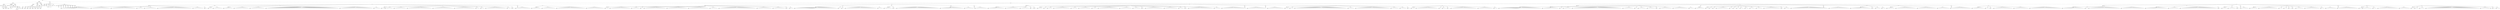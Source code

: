 digraph Tree {
	"t0" [label = "TEI"];
	"t1" [label = "teiHeader"];
	"t2" [label = "fileDesc"];
	"t3" [label = "titleStmt"];
	"t4" [label = "title"];
	"t5" [label = "title"];
	"t6" [label = "author"];
	"t7" [label = "idno"];
	"t8" [label = "idno"];
	"t9" [label = "persName"];
	"t10" [label = "forename"];
	"t11" [label = "nameLink"];
	"t12" [label = "surname"];
	"t13" [label = "editor"];
	"t14" [label = "publicationStmt"];
	"t15" [label = "publisher"];
	"t16" [label = "idno"];
	"t17" [label = "idno"];
	"t18" [label = "availability"];
	"t19" [label = "licence"];
	"t20" [label = "ab"];
	"t21" [label = "ref"];
	"t22" [label = "sourceDesc"];
	"t23" [label = "bibl"];
	"t24" [label = "name"];
	"t25" [label = "idno"];
	"t26" [label = "idno"];
	"t27" [label = "availability"];
	"t28" [label = "licence"];
	"t29" [label = "ab"];
	"t30" [label = "ref"];
	"t31" [label = "bibl"];
	"t32" [label = "date"];
	"t33" [label = "idno"];
	"t34" [label = "profileDesc"];
	"t35" [label = "particDesc"];
	"t36" [label = "listPerson"];
	"t37" [label = "person"];
	"t38" [label = "persName"];
	"t39" [label = "person"];
	"t40" [label = "persName"];
	"t41" [label = "person"];
	"t42" [label = "persName"];
	"t43" [label = "person"];
	"t44" [label = "persName"];
	"t45" [label = "person"];
	"t46" [label = "persName"];
	"t47" [label = "person"];
	"t48" [label = "persName"];
	"t49" [label = "person"];
	"t50" [label = "persName"];
	"t51" [label = "person"];
	"t52" [label = "persName"];
	"t53" [label = "textClass"];
	"t54" [label = "keywords"];
	"t55" [label = "term"];
	"t56" [label = "term"];
	"t57" [label = "classCode"];
	"t58" [label = "revisionDesc"];
	"t59" [label = "listChange"];
	"t60" [label = "change"];
	"t61" [label = "text"];
	"t62" [label = "front"];
	"t63" [label = "docTitle"];
	"t64" [label = "titlePart"];
	"t65" [label = "titlePart"];
	"t66" [label = "docDate"];
	"t67" [label = "docAuthor"];
	"t68" [label = "div"];
	"t69" [label = "div"];
	"t70" [label = "head"];
	"t71" [label = "div"];
	"t72" [label = "p"];
	"t73" [label = "div"];
	"t74" [label = "p"];
	"t75" [label = "div"];
	"t76" [label = "head"];
	"t77" [label = "p"];
	"t78" [label = "p"];
	"t79" [label = "castList"];
	"t80" [label = "head"];
	"t81" [label = "castItem"];
	"t82" [label = "role"];
	"t83" [label = "castItem"];
	"t84" [label = "role"];
	"t85" [label = "castItem"];
	"t86" [label = "role"];
	"t87" [label = "castItem"];
	"t88" [label = "role"];
	"t89" [label = "castItem"];
	"t90" [label = "role"];
	"t91" [label = "castItem"];
	"t92" [label = "role"];
	"t93" [label = "castItem"];
	"t94" [label = "role"];
	"t95" [label = "castItem"];
	"t96" [label = "role"];
	"t97" [label = "body"];
	"t98" [label = "div"];
	"t99" [label = "head"];
	"t100" [label = "div"];
	"t101" [label = "head"];
	"t102" [label = "sp"];
	"t103" [label = "speaker"];
	"t104" [label = "l"];
	"t105" [label = "l"];
	"t106" [label = "l"];
	"t107" [label = "l"];
	"t108" [label = "l"];
	"t109" [label = "l"];
	"t110" [label = "l"];
	"t111" [label = "l"];
	"t112" [label = "l"];
	"t113" [label = "l"];
	"t114" [label = "l"];
	"t115" [label = "l"];
	"t116" [label = "l"];
	"t117" [label = "l"];
	"t118" [label = "l"];
	"t119" [label = "l"];
	"t120" [label = "l"];
	"t121" [label = "l"];
	"t122" [label = "l"];
	"t123" [label = "l"];
	"t124" [label = "sp"];
	"t125" [label = "speaker"];
	"t126" [label = "l"];
	"t127" [label = "l"];
	"t128" [label = "l"];
	"t129" [label = "l"];
	"t130" [label = "l"];
	"t131" [label = "l"];
	"t132" [label = "l"];
	"t133" [label = "l"];
	"t134" [label = "l"];
	"t135" [label = "l"];
	"t136" [label = "l"];
	"t137" [label = "l"];
	"t138" [label = "l"];
	"t139" [label = "sp"];
	"t140" [label = "speaker"];
	"t141" [label = "l"];
	"t142" [label = "l"];
	"t143" [label = "l"];
	"t144" [label = "l"];
	"t145" [label = "l"];
	"t146" [label = "l"];
	"t147" [label = "l"];
	"t148" [label = "l"];
	"t149" [label = "l"];
	"t150" [label = "l"];
	"t151" [label = "l"];
	"t152" [label = "l"];
	"t153" [label = "l"];
	"t154" [label = "l"];
	"t155" [label = "l"];
	"t156" [label = "l"];
	"t157" [label = "l"];
	"t158" [label = "sp"];
	"t159" [label = "speaker"];
	"t160" [label = "l"];
	"t161" [label = "l"];
	"t162" [label = "l"];
	"t163" [label = "l"];
	"t164" [label = "sp"];
	"t165" [label = "speaker"];
	"t166" [label = "l"];
	"t167" [label = "l"];
	"t168" [label = "l"];
	"t169" [label = "l"];
	"t170" [label = "l"];
	"t171" [label = "l"];
	"t172" [label = "l"];
	"t173" [label = "l"];
	"t174" [label = "sp"];
	"t175" [label = "speaker"];
	"t176" [label = "l"];
	"t177" [label = "l"];
	"t178" [label = "l"];
	"t179" [label = "l"];
	"t180" [label = "l"];
	"t181" [label = "l"];
	"t182" [label = "l"];
	"t183" [label = "l"];
	"t184" [label = "l"];
	"t185" [label = "l"];
	"t186" [label = "l"];
	"t187" [label = "l"];
	"t188" [label = "l"];
	"t189" [label = "l"];
	"t190" [label = "l"];
	"t191" [label = "l"];
	"t192" [label = "l"];
	"t193" [label = "l"];
	"t194" [label = "l"];
	"t195" [label = "l"];
	"t196" [label = "l"];
	"t197" [label = "l"];
	"t198" [label = "l"];
	"t199" [label = "l"];
	"t200" [label = "sp"];
	"t201" [label = "speaker"];
	"t202" [label = "l"];
	"t203" [label = "l"];
	"t204" [label = "l"];
	"t205" [label = "l"];
	"t206" [label = "l"];
	"t207" [label = "l"];
	"t208" [label = "l"];
	"t209" [label = "sp"];
	"t210" [label = "speaker"];
	"t211" [label = "l"];
	"t212" [label = "div"];
	"t213" [label = "head"];
	"t214" [label = "sp"];
	"t215" [label = "speaker"];
	"t216" [label = "l"];
	"t217" [label = "l"];
	"t218" [label = "sp"];
	"t219" [label = "speaker"];
	"t220" [label = "l"];
	"t221" [label = "l"];
	"t222" [label = "l"];
	"t223" [label = "l"];
	"t224" [label = "l"];
	"t225" [label = "l"];
	"t226" [label = "div"];
	"t227" [label = "head"];
	"t228" [label = "sp"];
	"t229" [label = "speaker"];
	"t230" [label = "l"];
	"t231" [label = "l"];
	"t232" [label = "l"];
	"t233" [label = "l"];
	"t234" [label = "l"];
	"t235" [label = "l"];
	"t236" [label = "sp"];
	"t237" [label = "speaker"];
	"t238" [label = "l"];
	"t239" [label = "l"];
	"t240" [label = "l"];
	"t241" [label = "l"];
	"t242" [label = "l"];
	"t243" [label = "l"];
	"t244" [label = "l"];
	"t245" [label = "l"];
	"t246" [label = "l"];
	"t247" [label = "l"];
	"t248" [label = "sp"];
	"t249" [label = "speaker"];
	"t250" [label = "l"];
	"t251" [label = "l"];
	"t252" [label = "l"];
	"t253" [label = "l"];
	"t254" [label = "l"];
	"t255" [label = "l"];
	"t256" [label = "l"];
	"t257" [label = "l"];
	"t258" [label = "l"];
	"t259" [label = "l"];
	"t260" [label = "sp"];
	"t261" [label = "speaker"];
	"t262" [label = "l"];
	"t263" [label = "l"];
	"t264" [label = "l"];
	"t265" [label = "l"];
	"t266" [label = "l"];
	"t267" [label = "l"];
	"t268" [label = "l"];
	"t269" [label = "l"];
	"t270" [label = "l"];
	"t271" [label = "l"];
	"t272" [label = "l"];
	"t273" [label = "l"];
	"t274" [label = "l"];
	"t275" [label = "l"];
	"t276" [label = "l"];
	"t277" [label = "l"];
	"t278" [label = "l"];
	"t279" [label = "l"];
	"t280" [label = "l"];
	"t281" [label = "l"];
	"t282" [label = "l"];
	"t283" [label = "l"];
	"t284" [label = "l"];
	"t285" [label = "l"];
	"t286" [label = "l"];
	"t287" [label = "l"];
	"t288" [label = "l"];
	"t289" [label = "l"];
	"t290" [label = "l"];
	"t291" [label = "l"];
	"t292" [label = "l"];
	"t293" [label = "l"];
	"t294" [label = "l"];
	"t295" [label = "l"];
	"t296" [label = "l"];
	"t297" [label = "l"];
	"t298" [label = "l"];
	"t299" [label = "l"];
	"t300" [label = "l"];
	"t301" [label = "l"];
	"t302" [label = "l"];
	"t303" [label = "l"];
	"t304" [label = "l"];
	"t305" [label = "l"];
	"t306" [label = "l"];
	"t307" [label = "l"];
	"t308" [label = "l"];
	"t309" [label = "l"];
	"t310" [label = "l"];
	"t311" [label = "l"];
	"t312" [label = "l"];
	"t313" [label = "l"];
	"t314" [label = "sp"];
	"t315" [label = "speaker"];
	"t316" [label = "l"];
	"t317" [label = "l"];
	"t318" [label = "l"];
	"t319" [label = "l"];
	"t320" [label = "l"];
	"t321" [label = "l"];
	"t322" [label = "l"];
	"t323" [label = "l"];
	"t324" [label = "l"];
	"t325" [label = "l"];
	"t326" [label = "l"];
	"t327" [label = "l"];
	"t328" [label = "l"];
	"t329" [label = "l"];
	"t330" [label = "l"];
	"t331" [label = "l"];
	"t332" [label = "l"];
	"t333" [label = "l"];
	"t334" [label = "l"];
	"t335" [label = "l"];
	"t336" [label = "l"];
	"t337" [label = "l"];
	"t338" [label = "l"];
	"t339" [label = "sp"];
	"t340" [label = "speaker"];
	"t341" [label = "l"];
	"t342" [label = "l"];
	"t343" [label = "l"];
	"t344" [label = "l"];
	"t345" [label = "div"];
	"t346" [label = "head"];
	"t347" [label = "sp"];
	"t348" [label = "speaker"];
	"t349" [label = "l"];
	"t350" [label = "sp"];
	"t351" [label = "speaker"];
	"t352" [label = "l"];
	"t353" [label = "l"];
	"t354" [label = "l"];
	"t355" [label = "l"];
	"t356" [label = "l"];
	"t357" [label = "sp"];
	"t358" [label = "speaker"];
	"t359" [label = "l"];
	"t360" [label = "l"];
	"t361" [label = "l"];
	"t362" [label = "l"];
	"t363" [label = "l"];
	"t364" [label = "l"];
	"t365" [label = "l"];
	"t366" [label = "l"];
	"t367" [label = "sp"];
	"t368" [label = "speaker"];
	"t369" [label = "l"];
	"t370" [label = "l"];
	"t371" [label = "l"];
	"t372" [label = "l"];
	"t373" [label = "l"];
	"t374" [label = "l"];
	"t375" [label = "l"];
	"t376" [label = "l"];
	"t377" [label = "l"];
	"t378" [label = "l"];
	"t379" [label = "l"];
	"t380" [label = "l"];
	"t381" [label = "l"];
	"t382" [label = "l"];
	"t383" [label = "l"];
	"t384" [label = "l"];
	"t385" [label = "l"];
	"t386" [label = "sp"];
	"t387" [label = "speaker"];
	"t388" [label = "l"];
	"t389" [label = "l"];
	"t390" [label = "l"];
	"t391" [label = "l"];
	"t392" [label = "l"];
	"t393" [label = "l"];
	"t394" [label = "l"];
	"t395" [label = "l"];
	"t396" [label = "l"];
	"t397" [label = "l"];
	"t398" [label = "l"];
	"t399" [label = "l"];
	"t400" [label = "l"];
	"t401" [label = "l"];
	"t402" [label = "sp"];
	"t403" [label = "speaker"];
	"t404" [label = "l"];
	"t405" [label = "l"];
	"t406" [label = "l"];
	"t407" [label = "l"];
	"t408" [label = "l"];
	"t409" [label = "l"];
	"t410" [label = "l"];
	"t411" [label = "l"];
	"t412" [label = "l"];
	"t413" [label = "l"];
	"t414" [label = "l"];
	"t415" [label = "l"];
	"t416" [label = "l"];
	"t417" [label = "l"];
	"t418" [label = "sp"];
	"t419" [label = "speaker"];
	"t420" [label = "l"];
	"t421" [label = "l"];
	"t422" [label = "sp"];
	"t423" [label = "speaker"];
	"t424" [label = "l"];
	"t425" [label = "l"];
	"t426" [label = "sp"];
	"t427" [label = "speaker"];
	"t428" [label = "l"];
	"t429" [label = "l"];
	"t430" [label = "l"];
	"t431" [label = "l"];
	"t432" [label = "l"];
	"t433" [label = "l"];
	"t434" [label = "l"];
	"t435" [label = "l"];
	"t436" [label = "l"];
	"t437" [label = "l"];
	"t438" [label = "l"];
	"t439" [label = "l"];
	"t440" [label = "l"];
	"t441" [label = "l"];
	"t442" [label = "sp"];
	"t443" [label = "speaker"];
	"t444" [label = "l"];
	"t445" [label = "l"];
	"t446" [label = "sp"];
	"t447" [label = "speaker"];
	"t448" [label = "l"];
	"t449" [label = "div"];
	"t450" [label = "head"];
	"t451" [label = "sp"];
	"t452" [label = "speaker"];
	"t453" [label = "l"];
	"t454" [label = "l"];
	"t455" [label = "l"];
	"t456" [label = "l"];
	"t457" [label = "l"];
	"t458" [label = "l"];
	"t459" [label = "l"];
	"t460" [label = "l"];
	"t461" [label = "l"];
	"t462" [label = "l"];
	"t463" [label = "div"];
	"t464" [label = "head"];
	"t465" [label = "sp"];
	"t466" [label = "speaker"];
	"t467" [label = "l"];
	"t468" [label = "l"];
	"t469" [label = "l"];
	"t470" [label = "l"];
	"t471" [label = "l"];
	"t472" [label = "l"];
	"t473" [label = "sp"];
	"t474" [label = "speaker"];
	"t475" [label = "l"];
	"t476" [label = "l"];
	"t477" [label = "l"];
	"t478" [label = "l"];
	"t479" [label = "l"];
	"t480" [label = "l"];
	"t481" [label = "l"];
	"t482" [label = "l"];
	"t483" [label = "l"];
	"t484" [label = "sp"];
	"t485" [label = "speaker"];
	"t486" [label = "l"];
	"t487" [label = "l"];
	"t488" [label = "l"];
	"t489" [label = "l"];
	"t490" [label = "l"];
	"t491" [label = "l"];
	"t492" [label = "l"];
	"t493" [label = "l"];
	"t494" [label = "l"];
	"t495" [label = "l"];
	"t496" [label = "l"];
	"t497" [label = "l"];
	"t498" [label = "l"];
	"t499" [label = "l"];
	"t500" [label = "l"];
	"t501" [label = "l"];
	"t502" [label = "l"];
	"t503" [label = "l"];
	"t504" [label = "l"];
	"t505" [label = "l"];
	"t506" [label = "sp"];
	"t507" [label = "speaker"];
	"t508" [label = "l"];
	"t509" [label = "l"];
	"t510" [label = "l"];
	"t511" [label = "l"];
	"t512" [label = "l"];
	"t513" [label = "l"];
	"t514" [label = "l"];
	"t515" [label = "l"];
	"t516" [label = "l"];
	"t517" [label = "l"];
	"t518" [label = "l"];
	"t519" [label = "l"];
	"t520" [label = "div"];
	"t521" [label = "head"];
	"t522" [label = "div"];
	"t523" [label = "head"];
	"t524" [label = "sp"];
	"t525" [label = "speaker"];
	"t526" [label = "l"];
	"t527" [label = "l"];
	"t528" [label = "sp"];
	"t529" [label = "speaker"];
	"t530" [label = "l"];
	"t531" [label = "l"];
	"t532" [label = "l"];
	"t533" [label = "l"];
	"t534" [label = "l"];
	"t535" [label = "l"];
	"t536" [label = "l"];
	"t537" [label = "l"];
	"t538" [label = "l"];
	"t539" [label = "l"];
	"t540" [label = "l"];
	"t541" [label = "l"];
	"t542" [label = "l"];
	"t543" [label = "l"];
	"t544" [label = "sp"];
	"t545" [label = "speaker"];
	"t546" [label = "l"];
	"t547" [label = "l"];
	"t548" [label = "l"];
	"t549" [label = "l"];
	"t550" [label = "l"];
	"t551" [label = "sp"];
	"t552" [label = "speaker"];
	"t553" [label = "l"];
	"t554" [label = "sp"];
	"t555" [label = "speaker"];
	"t556" [label = "l"];
	"t557" [label = "l"];
	"t558" [label = "l"];
	"t559" [label = "l"];
	"t560" [label = "l"];
	"t561" [label = "l"];
	"t562" [label = "l"];
	"t563" [label = "l"];
	"t564" [label = "l"];
	"t565" [label = "l"];
	"t566" [label = "l"];
	"t567" [label = "l"];
	"t568" [label = "l"];
	"t569" [label = "l"];
	"t570" [label = "l"];
	"t571" [label = "sp"];
	"t572" [label = "speaker"];
	"t573" [label = "l"];
	"t574" [label = "l"];
	"t575" [label = "l"];
	"t576" [label = "l"];
	"t577" [label = "l"];
	"t578" [label = "l"];
	"t579" [label = "l"];
	"t580" [label = "l"];
	"t581" [label = "l"];
	"t582" [label = "l"];
	"t583" [label = "l"];
	"t584" [label = "l"];
	"t585" [label = "l"];
	"t586" [label = "l"];
	"t587" [label = "sp"];
	"t588" [label = "speaker"];
	"t589" [label = "l"];
	"t590" [label = "l"];
	"t591" [label = "l"];
	"t592" [label = "l"];
	"t593" [label = "l"];
	"t594" [label = "l"];
	"t595" [label = "l"];
	"t596" [label = "l"];
	"t597" [label = "l"];
	"t598" [label = "l"];
	"t599" [label = "l"];
	"t600" [label = "l"];
	"t601" [label = "l"];
	"t602" [label = "l"];
	"t603" [label = "sp"];
	"t604" [label = "speaker"];
	"t605" [label = "l"];
	"t606" [label = "l"];
	"t607" [label = "l"];
	"t608" [label = "l"];
	"t609" [label = "l"];
	"t610" [label = "sp"];
	"t611" [label = "speaker"];
	"t612" [label = "l"];
	"t613" [label = "l"];
	"t614" [label = "l"];
	"t615" [label = "l"];
	"t616" [label = "l"];
	"t617" [label = "l"];
	"t618" [label = "l"];
	"t619" [label = "l"];
	"t620" [label = "l"];
	"t621" [label = "l"];
	"t622" [label = "l"];
	"t623" [label = "l"];
	"t624" [label = "l"];
	"t625" [label = "l"];
	"t626" [label = "l"];
	"t627" [label = "l"];
	"t628" [label = "l"];
	"t629" [label = "l"];
	"t630" [label = "l"];
	"t631" [label = "l"];
	"t632" [label = "l"];
	"t633" [label = "l"];
	"t634" [label = "l"];
	"t635" [label = "l"];
	"t636" [label = "l"];
	"t637" [label = "l"];
	"t638" [label = "sp"];
	"t639" [label = "speaker"];
	"t640" [label = "l"];
	"t641" [label = "l"];
	"t642" [label = "l"];
	"t643" [label = "l"];
	"t644" [label = "l"];
	"t645" [label = "l"];
	"t646" [label = "l"];
	"t647" [label = "l"];
	"t648" [label = "l"];
	"t649" [label = "l"];
	"t650" [label = "sp"];
	"t651" [label = "speaker"];
	"t652" [label = "l"];
	"t653" [label = "l"];
	"t654" [label = "l"];
	"t655" [label = "l"];
	"t656" [label = "l"];
	"t657" [label = "l"];
	"t658" [label = "l"];
	"t659" [label = "l"];
	"t660" [label = "sp"];
	"t661" [label = "speaker"];
	"t662" [label = "l"];
	"t663" [label = "sp"];
	"t664" [label = "speaker"];
	"t665" [label = "l"];
	"t666" [label = "l"];
	"t667" [label = "div"];
	"t668" [label = "head"];
	"t669" [label = "sp"];
	"t670" [label = "speaker"];
	"t671" [label = "l"];
	"t672" [label = "l"];
	"t673" [label = "l"];
	"t674" [label = "l"];
	"t675" [label = "l"];
	"t676" [label = "l"];
	"t677" [label = "l"];
	"t678" [label = "l"];
	"t679" [label = "l"];
	"t680" [label = "l"];
	"t681" [label = "l"];
	"t682" [label = "l"];
	"t683" [label = "l"];
	"t684" [label = "l"];
	"t685" [label = "l"];
	"t686" [label = "l"];
	"t687" [label = "l"];
	"t688" [label = "l"];
	"t689" [label = "l"];
	"t690" [label = "l"];
	"t691" [label = "l"];
	"t692" [label = "l"];
	"t693" [label = "l"];
	"t694" [label = "l"];
	"t695" [label = "l"];
	"t696" [label = "l"];
	"t697" [label = "l"];
	"t698" [label = "l"];
	"t699" [label = "l"];
	"t700" [label = "l"];
	"t701" [label = "sp"];
	"t702" [label = "speaker"];
	"t703" [label = "l"];
	"t704" [label = "sp"];
	"t705" [label = "speaker"];
	"t706" [label = "l"];
	"t707" [label = "sp"];
	"t708" [label = "speaker"];
	"t709" [label = "l"];
	"t710" [label = "l"];
	"t711" [label = "l"];
	"t712" [label = "l"];
	"t713" [label = "l"];
	"t714" [label = "l"];
	"t715" [label = "l"];
	"t716" [label = "l"];
	"t717" [label = "l"];
	"t718" [label = "l"];
	"t719" [label = "l"];
	"t720" [label = "l"];
	"t721" [label = "l"];
	"t722" [label = "l"];
	"t723" [label = "l"];
	"t724" [label = "l"];
	"t725" [label = "l"];
	"t726" [label = "l"];
	"t727" [label = "l"];
	"t728" [label = "l"];
	"t729" [label = "l"];
	"t730" [label = "l"];
	"t731" [label = "sp"];
	"t732" [label = "speaker"];
	"t733" [label = "l"];
	"t734" [label = "l"];
	"t735" [label = "l"];
	"t736" [label = "div"];
	"t737" [label = "head"];
	"t738" [label = "sp"];
	"t739" [label = "speaker"];
	"t740" [label = "l"];
	"t741" [label = "l"];
	"t742" [label = "l"];
	"t743" [label = "l"];
	"t744" [label = "l"];
	"t745" [label = "sp"];
	"t746" [label = "speaker"];
	"t747" [label = "l"];
	"t748" [label = "sp"];
	"t749" [label = "speaker"];
	"t750" [label = "l"];
	"t751" [label = "l"];
	"t752" [label = "l"];
	"t753" [label = "l"];
	"t754" [label = "l"];
	"t755" [label = "l"];
	"t756" [label = "l"];
	"t757" [label = "l"];
	"t758" [label = "l"];
	"t759" [label = "l"];
	"t760" [label = "l"];
	"t761" [label = "l"];
	"t762" [label = "l"];
	"t763" [label = "l"];
	"t764" [label = "l"];
	"t765" [label = "l"];
	"t766" [label = "l"];
	"t767" [label = "l"];
	"t768" [label = "l"];
	"t769" [label = "l"];
	"t770" [label = "l"];
	"t771" [label = "l"];
	"t772" [label = "l"];
	"t773" [label = "l"];
	"t774" [label = "l"];
	"t775" [label = "l"];
	"t776" [label = "l"];
	"t777" [label = "l"];
	"t778" [label = "l"];
	"t779" [label = "l"];
	"t780" [label = "div"];
	"t781" [label = "head"];
	"t782" [label = "sp"];
	"t783" [label = "speaker"];
	"t784" [label = "l"];
	"t785" [label = "l"];
	"t786" [label = "l"];
	"t787" [label = "l"];
	"t788" [label = "l"];
	"t789" [label = "l"];
	"t790" [label = "l"];
	"t791" [label = "l"];
	"t792" [label = "l"];
	"t793" [label = "l"];
	"t794" [label = "l"];
	"t795" [label = "l"];
	"t796" [label = "l"];
	"t797" [label = "l"];
	"t798" [label = "l"];
	"t799" [label = "l"];
	"t800" [label = "sp"];
	"t801" [label = "speaker"];
	"t802" [label = "l"];
	"t803" [label = "l"];
	"t804" [label = "l"];
	"t805" [label = "l"];
	"t806" [label = "l"];
	"t807" [label = "l"];
	"t808" [label = "div"];
	"t809" [label = "head"];
	"t810" [label = "sp"];
	"t811" [label = "speaker"];
	"t812" [label = "l"];
	"t813" [label = "l"];
	"t814" [label = "l"];
	"t815" [label = "l"];
	"t816" [label = "l"];
	"t817" [label = "l"];
	"t818" [label = "l"];
	"t819" [label = "l"];
	"t820" [label = "div"];
	"t821" [label = "head"];
	"t822" [label = "div"];
	"t823" [label = "head"];
	"t824" [label = "sp"];
	"t825" [label = "speaker"];
	"t826" [label = "l"];
	"t827" [label = "l"];
	"t828" [label = "l"];
	"t829" [label = "l"];
	"t830" [label = "l"];
	"t831" [label = "l"];
	"t832" [label = "l"];
	"t833" [label = "l"];
	"t834" [label = "l"];
	"t835" [label = "l"];
	"t836" [label = "l"];
	"t837" [label = "sp"];
	"t838" [label = "speaker"];
	"t839" [label = "l"];
	"t840" [label = "l"];
	"t841" [label = "l"];
	"t842" [label = "l"];
	"t843" [label = "l"];
	"t844" [label = "l"];
	"t845" [label = "l"];
	"t846" [label = "l"];
	"t847" [label = "l"];
	"t848" [label = "sp"];
	"t849" [label = "speaker"];
	"t850" [label = "l"];
	"t851" [label = "l"];
	"t852" [label = "l"];
	"t853" [label = "l"];
	"t854" [label = "l"];
	"t855" [label = "l"];
	"t856" [label = "sp"];
	"t857" [label = "speaker"];
	"t858" [label = "l"];
	"t859" [label = "sp"];
	"t860" [label = "speaker"];
	"t861" [label = "l"];
	"t862" [label = "div"];
	"t863" [label = "head"];
	"t864" [label = "sp"];
	"t865" [label = "speaker"];
	"t866" [label = "l"];
	"t867" [label = "l"];
	"t868" [label = "l"];
	"t869" [label = "sp"];
	"t870" [label = "speaker"];
	"t871" [label = "l"];
	"t872" [label = "sp"];
	"t873" [label = "speaker"];
	"t874" [label = "l"];
	"t875" [label = "l"];
	"t876" [label = "l"];
	"t877" [label = "sp"];
	"t878" [label = "speaker"];
	"t879" [label = "l"];
	"t880" [label = "l"];
	"t881" [label = "l"];
	"t882" [label = "l"];
	"t883" [label = "l"];
	"t884" [label = "l"];
	"t885" [label = "l"];
	"t886" [label = "l"];
	"t887" [label = "l"];
	"t888" [label = "l"];
	"t889" [label = "l"];
	"t890" [label = "sp"];
	"t891" [label = "speaker"];
	"t892" [label = "l"];
	"t893" [label = "l"];
	"t894" [label = "l"];
	"t895" [label = "l"];
	"t896" [label = "sp"];
	"t897" [label = "speaker"];
	"t898" [label = "l"];
	"t899" [label = "l"];
	"t900" [label = "l"];
	"t901" [label = "l"];
	"t902" [label = "l"];
	"t903" [label = "l"];
	"t904" [label = "l"];
	"t905" [label = "l"];
	"t906" [label = "sp"];
	"t907" [label = "speaker"];
	"t908" [label = "l"];
	"t909" [label = "l"];
	"t910" [label = "l"];
	"t911" [label = "sp"];
	"t912" [label = "speaker"];
	"t913" [label = "l"];
	"t914" [label = "l"];
	"t915" [label = "l"];
	"t916" [label = "l"];
	"t917" [label = "l"];
	"t918" [label = "l"];
	"t919" [label = "l"];
	"t920" [label = "l"];
	"t921" [label = "l"];
	"t922" [label = "l"];
	"t923" [label = "l"];
	"t924" [label = "l"];
	"t925" [label = "l"];
	"t926" [label = "l"];
	"t927" [label = "sp"];
	"t928" [label = "speaker"];
	"t929" [label = "l"];
	"t930" [label = "l"];
	"t931" [label = "l"];
	"t932" [label = "l"];
	"t933" [label = "l"];
	"t934" [label = "l"];
	"t935" [label = "l"];
	"t936" [label = "l"];
	"t937" [label = "sp"];
	"t938" [label = "speaker"];
	"t939" [label = "l"];
	"t940" [label = "l"];
	"t941" [label = "l"];
	"t942" [label = "l"];
	"t943" [label = "l"];
	"t944" [label = "sp"];
	"t945" [label = "speaker"];
	"t946" [label = "l"];
	"t947" [label = "sp"];
	"t948" [label = "speaker"];
	"t949" [label = "l"];
	"t950" [label = "l"];
	"t951" [label = "l"];
	"t952" [label = "l"];
	"t953" [label = "l"];
	"t954" [label = "l"];
	"t955" [label = "l"];
	"t956" [label = "l"];
	"t957" [label = "l"];
	"t958" [label = "l"];
	"t959" [label = "l"];
	"t960" [label = "l"];
	"t961" [label = "sp"];
	"t962" [label = "speaker"];
	"t963" [label = "l"];
	"t964" [label = "l"];
	"t965" [label = "l"];
	"t966" [label = "l"];
	"t967" [label = "l"];
	"t968" [label = "l"];
	"t969" [label = "l"];
	"t970" [label = "l"];
	"t971" [label = "l"];
	"t972" [label = "sp"];
	"t973" [label = "speaker"];
	"t974" [label = "l"];
	"t975" [label = "l"];
	"t976" [label = "l"];
	"t977" [label = "sp"];
	"t978" [label = "speaker"];
	"t979" [label = "l"];
	"t980" [label = "sp"];
	"t981" [label = "speaker"];
	"t982" [label = "l"];
	"t983" [label = "l"];
	"t984" [label = "l"];
	"t985" [label = "l"];
	"t986" [label = "l"];
	"t987" [label = "l"];
	"t988" [label = "l"];
	"t989" [label = "l"];
	"t990" [label = "l"];
	"t991" [label = "l"];
	"t992" [label = "l"];
	"t993" [label = "l"];
	"t994" [label = "l"];
	"t995" [label = "l"];
	"t996" [label = "l"];
	"t997" [label = "l"];
	"t998" [label = "l"];
	"t999" [label = "sp"];
	"t1000" [label = "speaker"];
	"t1001" [label = "l"];
	"t1002" [label = "l"];
	"t1003" [label = "l"];
	"t1004" [label = "l"];
	"t1005" [label = "sp"];
	"t1006" [label = "speaker"];
	"t1007" [label = "l"];
	"t1008" [label = "l"];
	"t1009" [label = "l"];
	"t1010" [label = "l"];
	"t1011" [label = "l"];
	"t1012" [label = "l"];
	"t1013" [label = "l"];
	"t1014" [label = "l"];
	"t1015" [label = "l"];
	"t1016" [label = "l"];
	"t1017" [label = "l"];
	"t1018" [label = "l"];
	"t1019" [label = "l"];
	"t1020" [label = "l"];
	"t1021" [label = "l"];
	"t1022" [label = "l"];
	"t1023" [label = "l"];
	"t1024" [label = "div"];
	"t1025" [label = "head"];
	"t1026" [label = "sp"];
	"t1027" [label = "speaker"];
	"t1028" [label = "l"];
	"t1029" [label = "l"];
	"t1030" [label = "l"];
	"t1031" [label = "l"];
	"t1032" [label = "l"];
	"t1033" [label = "l"];
	"t1034" [label = "l"];
	"t1035" [label = "l"];
	"t1036" [label = "l"];
	"t1037" [label = "l"];
	"t1038" [label = "l"];
	"t1039" [label = "l"];
	"t1040" [label = "l"];
	"t1041" [label = "div"];
	"t1042" [label = "head"];
	"t1043" [label = "sp"];
	"t1044" [label = "speaker"];
	"t1045" [label = "l"];
	"t1046" [label = "l"];
	"t1047" [label = "l"];
	"t1048" [label = "l"];
	"t1049" [label = "l"];
	"t1050" [label = "l"];
	"t1051" [label = "l"];
	"t1052" [label = "l"];
	"t1053" [label = "l"];
	"t1054" [label = "l"];
	"t1055" [label = "l"];
	"t1056" [label = "div"];
	"t1057" [label = "head"];
	"t1058" [label = "sp"];
	"t1059" [label = "speaker"];
	"t1060" [label = "l"];
	"t1061" [label = "l"];
	"t1062" [label = "sp"];
	"t1063" [label = "speaker"];
	"t1064" [label = "l"];
	"t1065" [label = "l"];
	"t1066" [label = "sp"];
	"t1067" [label = "speaker"];
	"t1068" [label = "l"];
	"t1069" [label = "l"];
	"t1070" [label = "l"];
	"t1071" [label = "l"];
	"t1072" [label = "l"];
	"t1073" [label = "l"];
	"t1074" [label = "l"];
	"t1075" [label = "l"];
	"t1076" [label = "l"];
	"t1077" [label = "l"];
	"t1078" [label = "l"];
	"t1079" [label = "l"];
	"t1080" [label = "l"];
	"t1081" [label = "l"];
	"t1082" [label = "l"];
	"t1083" [label = "l"];
	"t1084" [label = "l"];
	"t1085" [label = "l"];
	"t1086" [label = "l"];
	"t1087" [label = "l"];
	"t1088" [label = "l"];
	"t1089" [label = "l"];
	"t1090" [label = "l"];
	"t1091" [label = "l"];
	"t1092" [label = "l"];
	"t1093" [label = "l"];
	"t1094" [label = "l"];
	"t1095" [label = "l"];
	"t1096" [label = "l"];
	"t1097" [label = "l"];
	"t1098" [label = "l"];
	"t1099" [label = "l"];
	"t1100" [label = "l"];
	"t1101" [label = "l"];
	"t1102" [label = "l"];
	"t1103" [label = "l"];
	"t1104" [label = "l"];
	"t1105" [label = "sp"];
	"t1106" [label = "speaker"];
	"t1107" [label = "l"];
	"t1108" [label = "l"];
	"t1109" [label = "l"];
	"t1110" [label = "l"];
	"t1111" [label = "sp"];
	"t1112" [label = "speaker"];
	"t1113" [label = "l"];
	"t1114" [label = "l"];
	"t1115" [label = "l"];
	"t1116" [label = "l"];
	"t1117" [label = "l"];
	"t1118" [label = "l"];
	"t1119" [label = "l"];
	"t1120" [label = "l"];
	"t1121" [label = "l"];
	"t1122" [label = "l"];
	"t1123" [label = "l"];
	"t1124" [label = "l"];
	"t1125" [label = "l"];
	"t1126" [label = "l"];
	"t1127" [label = "l"];
	"t1128" [label = "l"];
	"t1129" [label = "l"];
	"t1130" [label = "l"];
	"t1131" [label = "l"];
	"t1132" [label = "l"];
	"t1133" [label = "l"];
	"t1134" [label = "l"];
	"t1135" [label = "l"];
	"t1136" [label = "l"];
	"t1137" [label = "sp"];
	"t1138" [label = "speaker"];
	"t1139" [label = "l"];
	"t1140" [label = "l"];
	"t1141" [label = "l"];
	"t1142" [label = "l"];
	"t1143" [label = "l"];
	"t1144" [label = "sp"];
	"t1145" [label = "speaker"];
	"t1146" [label = "l"];
	"t1147" [label = "l"];
	"t1148" [label = "l"];
	"t1149" [label = "l"];
	"t1150" [label = "sp"];
	"t1151" [label = "speaker"];
	"t1152" [label = "l"];
	"t1153" [label = "div"];
	"t1154" [label = "head"];
	"t1155" [label = "sp"];
	"t1156" [label = "speaker"];
	"t1157" [label = "l"];
	"t1158" [label = "l"];
	"t1159" [label = "sp"];
	"t1160" [label = "speaker"];
	"t1161" [label = "l"];
	"t1162" [label = "l"];
	"t1163" [label = "l"];
	"t1164" [label = "l"];
	"t1165" [label = "l"];
	"t1166" [label = "l"];
	"t1167" [label = "l"];
	"t1168" [label = "l"];
	"t1169" [label = "l"];
	"t1170" [label = "l"];
	"t1171" [label = "l"];
	"t1172" [label = "l"];
	"t1173" [label = "l"];
	"t1174" [label = "l"];
	"t1175" [label = "l"];
	"t1176" [label = "sp"];
	"t1177" [label = "speaker"];
	"t1178" [label = "l"];
	"t1179" [label = "sp"];
	"t1180" [label = "speaker"];
	"t1181" [label = "l"];
	"t1182" [label = "l"];
	"t1183" [label = "sp"];
	"t1184" [label = "speaker"];
	"t1185" [label = "l"];
	"t1186" [label = "sp"];
	"t1187" [label = "speaker"];
	"t1188" [label = "l"];
	"t1189" [label = "l"];
	"t1190" [label = "l"];
	"t1191" [label = "l"];
	"t1192" [label = "l"];
	"t1193" [label = "l"];
	"t1194" [label = "l"];
	"t1195" [label = "l"];
	"t1196" [label = "l"];
	"t1197" [label = "l"];
	"t1198" [label = "l"];
	"t1199" [label = "l"];
	"t1200" [label = "l"];
	"t1201" [label = "l"];
	"t1202" [label = "l"];
	"t1203" [label = "l"];
	"t1204" [label = "l"];
	"t1205" [label = "l"];
	"t1206" [label = "sp"];
	"t1207" [label = "speaker"];
	"t1208" [label = "l"];
	"t1209" [label = "l"];
	"t1210" [label = "l"];
	"t1211" [label = "l"];
	"t1212" [label = "l"];
	"t1213" [label = "l"];
	"t1214" [label = "l"];
	"t1215" [label = "l"];
	"t1216" [label = "l"];
	"t1217" [label = "l"];
	"t1218" [label = "sp"];
	"t1219" [label = "speaker"];
	"t1220" [label = "l"];
	"t1221" [label = "l"];
	"t1222" [label = "div"];
	"t1223" [label = "head"];
	"t1224" [label = "div"];
	"t1225" [label = "head"];
	"t1226" [label = "sp"];
	"t1227" [label = "speaker"];
	"t1228" [label = "l"];
	"t1229" [label = "l"];
	"t1230" [label = "l"];
	"t1231" [label = "l"];
	"t1232" [label = "l"];
	"t1233" [label = "l"];
	"t1234" [label = "l"];
	"t1235" [label = "l"];
	"t1236" [label = "l"];
	"t1237" [label = "l"];
	"t1238" [label = "l"];
	"t1239" [label = "l"];
	"t1240" [label = "l"];
	"t1241" [label = "l"];
	"t1242" [label = "l"];
	"t1243" [label = "l"];
	"t1244" [label = "l"];
	"t1245" [label = "l"];
	"t1246" [label = "l"];
	"t1247" [label = "l"];
	"t1248" [label = "l"];
	"t1249" [label = "l"];
	"t1250" [label = "l"];
	"t1251" [label = "l"];
	"t1252" [label = "l"];
	"t1253" [label = "l"];
	"t1254" [label = "l"];
	"t1255" [label = "l"];
	"t1256" [label = "l"];
	"t1257" [label = "l"];
	"t1258" [label = "div"];
	"t1259" [label = "head"];
	"t1260" [label = "sp"];
	"t1261" [label = "speaker"];
	"t1262" [label = "l"];
	"t1263" [label = "l"];
	"t1264" [label = "l"];
	"t1265" [label = "l"];
	"t1266" [label = "l"];
	"t1267" [label = "l"];
	"t1268" [label = "l"];
	"t1269" [label = "l"];
	"t1270" [label = "l"];
	"t1271" [label = "l"];
	"t1272" [label = "l"];
	"t1273" [label = "sp"];
	"t1274" [label = "speaker"];
	"t1275" [label = "l"];
	"t1276" [label = "sp"];
	"t1277" [label = "speaker"];
	"t1278" [label = "l"];
	"t1279" [label = "l"];
	"t1280" [label = "l"];
	"t1281" [label = "l"];
	"t1282" [label = "l"];
	"t1283" [label = "sp"];
	"t1284" [label = "speaker"];
	"t1285" [label = "l"];
	"t1286" [label = "l"];
	"t1287" [label = "l"];
	"t1288" [label = "l"];
	"t1289" [label = "l"];
	"t1290" [label = "l"];
	"t1291" [label = "l"];
	"t1292" [label = "l"];
	"t1293" [label = "l"];
	"t1294" [label = "l"];
	"t1295" [label = "l"];
	"t1296" [label = "l"];
	"t1297" [label = "l"];
	"t1298" [label = "l"];
	"t1299" [label = "l"];
	"t1300" [label = "l"];
	"t1301" [label = "l"];
	"t1302" [label = "l"];
	"t1303" [label = "l"];
	"t1304" [label = "l"];
	"t1305" [label = "l"];
	"t1306" [label = "l"];
	"t1307" [label = "l"];
	"t1308" [label = "l"];
	"t1309" [label = "l"];
	"t1310" [label = "l"];
	"t1311" [label = "l"];
	"t1312" [label = "l"];
	"t1313" [label = "l"];
	"t1314" [label = "l"];
	"t1315" [label = "l"];
	"t1316" [label = "l"];
	"t1317" [label = "l"];
	"t1318" [label = "l"];
	"t1319" [label = "l"];
	"t1320" [label = "sp"];
	"t1321" [label = "speaker"];
	"t1322" [label = "l"];
	"t1323" [label = "l"];
	"t1324" [label = "l"];
	"t1325" [label = "l"];
	"t1326" [label = "l"];
	"t1327" [label = "l"];
	"t1328" [label = "l"];
	"t1329" [label = "sp"];
	"t1330" [label = "speaker"];
	"t1331" [label = "l"];
	"t1332" [label = "sp"];
	"t1333" [label = "speaker"];
	"t1334" [label = "l"];
	"t1335" [label = "l"];
	"t1336" [label = "l"];
	"t1337" [label = "l"];
	"t1338" [label = "l"];
	"t1339" [label = "sp"];
	"t1340" [label = "speaker"];
	"t1341" [label = "l"];
	"t1342" [label = "l"];
	"t1343" [label = "l"];
	"t1344" [label = "l"];
	"t1345" [label = "l"];
	"t1346" [label = "sp"];
	"t1347" [label = "speaker"];
	"t1348" [label = "l"];
	"t1349" [label = "sp"];
	"t1350" [label = "speaker"];
	"t1351" [label = "l"];
	"t1352" [label = "l"];
	"t1353" [label = "l"];
	"t1354" [label = "l"];
	"t1355" [label = "l"];
	"t1356" [label = "l"];
	"t1357" [label = "l"];
	"t1358" [label = "l"];
	"t1359" [label = "sp"];
	"t1360" [label = "speaker"];
	"t1361" [label = "l"];
	"t1362" [label = "l"];
	"t1363" [label = "l"];
	"t1364" [label = "l"];
	"t1365" [label = "l"];
	"t1366" [label = "l"];
	"t1367" [label = "l"];
	"t1368" [label = "l"];
	"t1369" [label = "l"];
	"t1370" [label = "l"];
	"t1371" [label = "sp"];
	"t1372" [label = "speaker"];
	"t1373" [label = "l"];
	"t1374" [label = "l"];
	"t1375" [label = "l"];
	"t1376" [label = "div"];
	"t1377" [label = "head"];
	"t1378" [label = "sp"];
	"t1379" [label = "speaker"];
	"t1380" [label = "l"];
	"t1381" [label = "l"];
	"t1382" [label = "l"];
	"t1383" [label = "l"];
	"t1384" [label = "l"];
	"t1385" [label = "l"];
	"t1386" [label = "div"];
	"t1387" [label = "head"];
	"t1388" [label = "sp"];
	"t1389" [label = "speaker"];
	"t1390" [label = "l"];
	"t1391" [label = "sp"];
	"t1392" [label = "speaker"];
	"t1393" [label = "l"];
	"t1394" [label = "sp"];
	"t1395" [label = "speaker"];
	"t1396" [label = "l"];
	"t1397" [label = "sp"];
	"t1398" [label = "speaker"];
	"t1399" [label = "l"];
	"t1400" [label = "l"];
	"t1401" [label = "l"];
	"t1402" [label = "l"];
	"t1403" [label = "l"];
	"t1404" [label = "l"];
	"t1405" [label = "l"];
	"t1406" [label = "l"];
	"t1407" [label = "sp"];
	"t1408" [label = "speaker"];
	"t1409" [label = "l"];
	"t1410" [label = "sp"];
	"t1411" [label = "speaker"];
	"t1412" [label = "l"];
	"t1413" [label = "sp"];
	"t1414" [label = "speaker"];
	"t1415" [label = "l"];
	"t1416" [label = "sp"];
	"t1417" [label = "speaker"];
	"t1418" [label = "l"];
	"t1419" [label = "l"];
	"t1420" [label = "sp"];
	"t1421" [label = "speaker"];
	"t1422" [label = "l"];
	"t1423" [label = "l"];
	"t1424" [label = "sp"];
	"t1425" [label = "speaker"];
	"t1426" [label = "l"];
	"t1427" [label = "l"];
	"t1428" [label = "l"];
	"t1429" [label = "sp"];
	"t1430" [label = "speaker"];
	"t1431" [label = "l"];
	"t1432" [label = "l"];
	"t1433" [label = "l"];
	"t1434" [label = "l"];
	"t1435" [label = "sp"];
	"t1436" [label = "speaker"];
	"t1437" [label = "l"];
	"t1438" [label = "l"];
	"t1439" [label = "l"];
	"t1440" [label = "l"];
	"t1441" [label = "l"];
	"t1442" [label = "l"];
	"t1443" [label = "l"];
	"t1444" [label = "l"];
	"t1445" [label = "l"];
	"t1446" [label = "l"];
	"t1447" [label = "l"];
	"t1448" [label = "sp"];
	"t1449" [label = "speaker"];
	"t1450" [label = "l"];
	"t1451" [label = "sp"];
	"t1452" [label = "speaker"];
	"t1453" [label = "l"];
	"t1454" [label = "l"];
	"t1455" [label = "l"];
	"t1456" [label = "sp"];
	"t1457" [label = "speaker"];
	"t1458" [label = "l"];
	"t1459" [label = "l"];
	"t1460" [label = "l"];
	"t1461" [label = "l"];
	"t1462" [label = "l"];
	"t1463" [label = "l"];
	"t1464" [label = "l"];
	"t1465" [label = "l"];
	"t1466" [label = "l"];
	"t1467" [label = "l"];
	"t1468" [label = "l"];
	"t1469" [label = "l"];
	"t1470" [label = "l"];
	"t1471" [label = "l"];
	"t1472" [label = "l"];
	"t1473" [label = "l"];
	"t1474" [label = "l"];
	"t1475" [label = "l"];
	"t1476" [label = "l"];
	"t1477" [label = "l"];
	"t1478" [label = "l"];
	"t1479" [label = "l"];
	"t1480" [label = "l"];
	"t1481" [label = "l"];
	"t1482" [label = "l"];
	"t1483" [label = "l"];
	"t1484" [label = "div"];
	"t1485" [label = "head"];
	"t1486" [label = "sp"];
	"t1487" [label = "speaker"];
	"t1488" [label = "l"];
	"t1489" [label = "l"];
	"t1490" [label = "l"];
	"t1491" [label = "l"];
	"t1492" [label = "l"];
	"t1493" [label = "l"];
	"t1494" [label = "l"];
	"t1495" [label = "l"];
	"t1496" [label = "l"];
	"t1497" [label = "l"];
	"t1498" [label = "l"];
	"t1499" [label = "l"];
	"t1500" [label = "l"];
	"t1501" [label = "l"];
	"t1502" [label = "div"];
	"t1503" [label = "head"];
	"t1504" [label = "sp"];
	"t1505" [label = "speaker"];
	"t1506" [label = "l"];
	"t1507" [label = "l"];
	"t1508" [label = "l"];
	"t1509" [label = "l"];
	"t1510" [label = "l"];
	"t1511" [label = "l"];
	"t1512" [label = "l"];
	"t1513" [label = "l"];
	"t1514" [label = "l"];
	"t1515" [label = "l"];
	"t1516" [label = "l"];
	"t1517" [label = "l"];
	"t1518" [label = "l"];
	"t1519" [label = "l"];
	"t1520" [label = "sp"];
	"t1521" [label = "speaker"];
	"t1522" [label = "l"];
	"t1523" [label = "sp"];
	"t1524" [label = "speaker"];
	"t1525" [label = "l"];
	"t1526" [label = "l"];
	"t1527" [label = "l"];
	"t1528" [label = "sp"];
	"t1529" [label = "speaker"];
	"t1530" [label = "l"];
	"t1531" [label = "l"];
	"t1532" [label = "div"];
	"t1533" [label = "head"];
	"t1534" [label = "sp"];
	"t1535" [label = "speaker"];
	"t1536" [label = "l"];
	"t1537" [label = "l"];
	"t1538" [label = "l"];
	"t1539" [label = "l"];
	"t1540" [label = "l"];
	"t1541" [label = "sp"];
	"t1542" [label = "speaker"];
	"t1543" [label = "l"];
	"t1544" [label = "l"];
	"t1545" [label = "l"];
	"t1546" [label = "l"];
	"t1547" [label = "l"];
	"t1548" [label = "l"];
	"t1549" [label = "l"];
	"t1550" [label = "l"];
	"t1551" [label = "l"];
	"t1552" [label = "l"];
	"t1553" [label = "l"];
	"t1554" [label = "l"];
	"t1555" [label = "l"];
	"t1556" [label = "l"];
	"t1557" [label = "sp"];
	"t1558" [label = "speaker"];
	"t1559" [label = "l"];
	"t1560" [label = "l"];
	"t1561" [label = "l"];
	"t1562" [label = "l"];
	"t1563" [label = "l"];
	"t1564" [label = "l"];
	"t1565" [label = "l"];
	"t1566" [label = "l"];
	"t1567" [label = "l"];
	"t1568" [label = "l"];
	"t1569" [label = "l"];
	"t1570" [label = "l"];
	"t1571" [label = "l"];
	"t1572" [label = "sp"];
	"t1573" [label = "speaker"];
	"t1574" [label = "l"];
	"t1575" [label = "l"];
	"t1576" [label = "l"];
	"t1577" [label = "l"];
	"t1578" [label = "l"];
	"t1579" [label = "l"];
	"t1580" [label = "l"];
	"t1581" [label = "l"];
	"t1582" [label = "div"];
	"t1583" [label = "head"];
	"t1584" [label = "sp"];
	"t1585" [label = "speaker"];
	"t1586" [label = "l"];
	"t1587" [label = "l"];
	"t1588" [label = "l"];
	"t1589" [label = "l"];
	"t1590" [label = "l"];
	"t1591" [label = "l"];
	"t1592" [label = "l"];
	"t1593" [label = "l"];
	"t1594" [label = "l"];
	"t1595" [label = "l"];
	"t1596" [label = "l"];
	"t1597" [label = "l"];
	"t1598" [label = "l"];
	"t1599" [label = "l"];
	"t1600" [label = "div"];
	"t1601" [label = "head"];
	"t1602" [label = "sp"];
	"t1603" [label = "speaker"];
	"t1604" [label = "l"];
	"t1605" [label = "l"];
	"t1606" [label = "l"];
	"t1607" [label = "l"];
	"t1608" [label = "l"];
	"t1609" [label = "l"];
	"t1610" [label = "l"];
	"t1611" [label = "l"];
	"t1612" [label = "sp"];
	"t1613" [label = "speaker"];
	"t1614" [label = "l"];
	"t1615" [label = "l"];
	"t1616" [label = "sp"];
	"t1617" [label = "speaker"];
	"t1618" [label = "l"];
	"t1619" [label = "sp"];
	"t1620" [label = "speaker"];
	"t1621" [label = "l"];
	"t1622" [label = "l"];
	"t1623" [label = "l"];
	"t1624" [label = "l"];
	"t1625" [label = "l"];
	"t1626" [label = "l"];
	"t1627" [label = "l"];
	"t1628" [label = "l"];
	"t1629" [label = "l"];
	"t1630" [label = "l"];
	"t1631" [label = "l"];
	"t1632" [label = "l"];
	"t1633" [label = "l"];
	"t1634" [label = "sp"];
	"t1635" [label = "speaker"];
	"t1636" [label = "l"];
	"t1637" [label = "l"];
	"t1638" [label = "l"];
	"t1639" [label = "l"];
	"t1640" [label = "l"];
	"t1641" [label = "l"];
	"t1642" [label = "l"];
	"t1643" [label = "l"];
	"t1644" [label = "l"];
	"t1645" [label = "l"];
	"t1646" [label = "sp"];
	"t1647" [label = "speaker"];
	"t1648" [label = "l"];
	"t1649" [label = "l"];
	"t1650" [label = "l"];
	"t1651" [label = "l"];
	"t1652" [label = "l"];
	"t1653" [label = "l"];
	"t1654" [label = "l"];
	"t1655" [label = "l"];
	"t1656" [label = "l"];
	"t1657" [label = "l"];
	"t1658" [label = "l"];
	"t1659" [label = "l"];
	"t1660" [label = "l"];
	"t1661" [label = "l"];
	"t1662" [label = "l"];
	"t1663" [label = "l"];
	"t1664" [label = "l"];
	"t1665" [label = "l"];
	"t1666" [label = "l"];
	"t1667" [label = "l"];
	"t1668" [label = "l"];
	"t1669" [label = "l"];
	"t1670" [label = "div"];
	"t1671" [label = "head"];
	"t1672" [label = "div"];
	"t1673" [label = "head"];
	"t1674" [label = "sp"];
	"t1675" [label = "speaker"];
	"t1676" [label = "l"];
	"t1677" [label = "l"];
	"t1678" [label = "l"];
	"t1679" [label = "l"];
	"t1680" [label = "l"];
	"t1681" [label = "l"];
	"t1682" [label = "l"];
	"t1683" [label = "l"];
	"t1684" [label = "l"];
	"t1685" [label = "l"];
	"t1686" [label = "l"];
	"t1687" [label = "l"];
	"t1688" [label = "l"];
	"t1689" [label = "l"];
	"t1690" [label = "l"];
	"t1691" [label = "sp"];
	"t1692" [label = "speaker"];
	"t1693" [label = "l"];
	"t1694" [label = "sp"];
	"t1695" [label = "speaker"];
	"t1696" [label = "l"];
	"t1697" [label = "l"];
	"t1698" [label = "l"];
	"t1699" [label = "l"];
	"t1700" [label = "l"];
	"t1701" [label = "l"];
	"t1702" [label = "l"];
	"t1703" [label = "l"];
	"t1704" [label = "l"];
	"t1705" [label = "l"];
	"t1706" [label = "l"];
	"t1707" [label = "l"];
	"t1708" [label = "l"];
	"t1709" [label = "l"];
	"t1710" [label = "l"];
	"t1711" [label = "l"];
	"t1712" [label = "l"];
	"t1713" [label = "l"];
	"t1714" [label = "l"];
	"t1715" [label = "l"];
	"t1716" [label = "l"];
	"t1717" [label = "l"];
	"t1718" [label = "sp"];
	"t1719" [label = "speaker"];
	"t1720" [label = "l"];
	"t1721" [label = "l"];
	"t1722" [label = "l"];
	"t1723" [label = "l"];
	"t1724" [label = "l"];
	"t1725" [label = "l"];
	"t1726" [label = "l"];
	"t1727" [label = "l"];
	"t1728" [label = "l"];
	"t1729" [label = "l"];
	"t1730" [label = "l"];
	"t1731" [label = "l"];
	"t1732" [label = "l"];
	"t1733" [label = "l"];
	"t1734" [label = "l"];
	"t1735" [label = "l"];
	"t1736" [label = "div"];
	"t1737" [label = "head"];
	"t1738" [label = "sp"];
	"t1739" [label = "speaker"];
	"t1740" [label = "l"];
	"t1741" [label = "l"];
	"t1742" [label = "l"];
	"t1743" [label = "l"];
	"t1744" [label = "l"];
	"t1745" [label = "l"];
	"t1746" [label = "l"];
	"t1747" [label = "l"];
	"t1748" [label = "l"];
	"t1749" [label = "l"];
	"t1750" [label = "l"];
	"t1751" [label = "l"];
	"t1752" [label = "l"];
	"t1753" [label = "l"];
	"t1754" [label = "l"];
	"t1755" [label = "sp"];
	"t1756" [label = "speaker"];
	"t1757" [label = "l"];
	"t1758" [label = "l"];
	"t1759" [label = "l"];
	"t1760" [label = "l"];
	"t1761" [label = "l"];
	"t1762" [label = "l"];
	"t1763" [label = "l"];
	"t1764" [label = "sp"];
	"t1765" [label = "speaker"];
	"t1766" [label = "l"];
	"t1767" [label = "l"];
	"t1768" [label = "l"];
	"t1769" [label = "l"];
	"t1770" [label = "l"];
	"t1771" [label = "l"];
	"t1772" [label = "l"];
	"t1773" [label = "l"];
	"t1774" [label = "l"];
	"t1775" [label = "l"];
	"t1776" [label = "l"];
	"t1777" [label = "l"];
	"t1778" [label = "l"];
	"t1779" [label = "l"];
	"t1780" [label = "l"];
	"t1781" [label = "l"];
	"t1782" [label = "l"];
	"t1783" [label = "l"];
	"t1784" [label = "l"];
	"t1785" [label = "l"];
	"t1786" [label = "l"];
	"t1787" [label = "l"];
	"t1788" [label = "l"];
	"t1789" [label = "l"];
	"t1790" [label = "l"];
	"t1791" [label = "l"];
	"t1792" [label = "sp"];
	"t1793" [label = "speaker"];
	"t1794" [label = "l"];
	"t1795" [label = "div"];
	"t1796" [label = "head"];
	"t1797" [label = "sp"];
	"t1798" [label = "speaker"];
	"t1799" [label = "l"];
	"t1800" [label = "l"];
	"t1801" [label = "l"];
	"t1802" [label = "sp"];
	"t1803" [label = "speaker"];
	"t1804" [label = "l"];
	"t1805" [label = "l"];
	"t1806" [label = "l"];
	"t1807" [label = "l"];
	"t1808" [label = "l"];
	"t1809" [label = "sp"];
	"t1810" [label = "speaker"];
	"t1811" [label = "l"];
	"t1812" [label = "div"];
	"t1813" [label = "head"];
	"t1814" [label = "sp"];
	"t1815" [label = "speaker"];
	"t1816" [label = "l"];
	"t1817" [label = "l"];
	"t1818" [label = "l"];
	"t1819" [label = "l"];
	"t1820" [label = "l"];
	"t1821" [label = "div"];
	"t1822" [label = "head"];
	"t1823" [label = "sp"];
	"t1824" [label = "speaker"];
	"t1825" [label = "l"];
	"t1826" [label = "l"];
	"t1827" [label = "l"];
	"t1828" [label = "l"];
	"t1829" [label = "l"];
	"t1830" [label = "sp"];
	"t1831" [label = "speaker"];
	"t1832" [label = "l"];
	"t1833" [label = "l"];
	"t1834" [label = "l"];
	"t1835" [label = "l"];
	"t1836" [label = "l"];
	"t1837" [label = "l"];
	"t1838" [label = "l"];
	"t1839" [label = "l"];
	"t1840" [label = "l"];
	"t1841" [label = "l"];
	"t1842" [label = "l"];
	"t1843" [label = "l"];
	"t1844" [label = "l"];
	"t1845" [label = "sp"];
	"t1846" [label = "speaker"];
	"t1847" [label = "l"];
	"t1848" [label = "l"];
	"t1849" [label = "sp"];
	"t1850" [label = "speaker"];
	"t1851" [label = "l"];
	"t1852" [label = "l"];
	"t1853" [label = "sp"];
	"t1854" [label = "speaker"];
	"t1855" [label = "l"];
	"t1856" [label = "sp"];
	"t1857" [label = "speaker"];
	"t1858" [label = "l"];
	"t1859" [label = "sp"];
	"t1860" [label = "speaker"];
	"t1861" [label = "l"];
	"t1862" [label = "l"];
	"t1863" [label = "l"];
	"t1864" [label = "l"];
	"t1865" [label = "l"];
	"t1866" [label = "sp"];
	"t1867" [label = "speaker"];
	"t1868" [label = "l"];
	"t1869" [label = "l"];
	"t1870" [label = "l"];
	"t1871" [label = "l"];
	"t1872" [label = "l"];
	"t1873" [label = "l"];
	"t1874" [label = "l"];
	"t1875" [label = "l"];
	"t1876" [label = "l"];
	"t1877" [label = "l"];
	"t1878" [label = "sp"];
	"t1879" [label = "speaker"];
	"t1880" [label = "l"];
	"t1881" [label = "l"];
	"t1882" [label = "sp"];
	"t1883" [label = "speaker"];
	"t1884" [label = "l"];
	"t1885" [label = "l"];
	"t1886" [label = "l"];
	"t1887" [label = "l"];
	"t1888" [label = "l"];
	"t1889" [label = "l"];
	"t1890" [label = "l"];
	"t1891" [label = "div"];
	"t1892" [label = "head"];
	"t1893" [label = "sp"];
	"t1894" [label = "speaker"];
	"t1895" [label = "l"];
	"t1896" [label = "l"];
	"t1897" [label = "l"];
	"t1898" [label = "l"];
	"t1899" [label = "l"];
	"t1900" [label = "l"];
	"t1901" [label = "l"];
	"t1902" [label = "l"];
	"t1903" [label = "l"];
	"t1904" [label = "l"];
	"t1905" [label = "l"];
	"t1906" [label = "l"];
	"t1907" [label = "l"];
	"t1908" [label = "l"];
	"t1909" [label = "div"];
	"t1910" [label = "head"];
	"t1911" [label = "sp"];
	"t1912" [label = "speaker"];
	"t1913" [label = "l"];
	"t1914" [label = "sp"];
	"t1915" [label = "speaker"];
	"t1916" [label = "l"];
	"t1917" [label = "l"];
	"t1918" [label = "l"];
	"t1919" [label = "l"];
	"t1920" [label = "l"];
	"t1921" [label = "l"];
	"t1922" [label = "sp"];
	"t1923" [label = "speaker"];
	"t1924" [label = "l"];
	"t1925" [label = "l"];
	"t1926" [label = "sp"];
	"t1927" [label = "speaker"];
	"t1928" [label = "l"];
	"t1929" [label = "l"];
	"t1930" [label = "l"];
	"t1931" [label = "l"];
	"t1932" [label = "l"];
	"t1933" [label = "l"];
	"t1934" [label = "l"];
	"t1935" [label = "l"];
	"t1936" [label = "l"];
	"t1937" [label = "l"];
	"t1938" [label = "l"];
	"t1939" [label = "l"];
	"t1940" [label = "l"];
	"t1941" [label = "l"];
	"t1942" [label = "sp"];
	"t1943" [label = "speaker"];
	"t1944" [label = "l"];
	"t1945" [label = "l"];
	"t1946" [label = "l"];
	"t1947" [label = "l"];
	"t1948" [label = "l"];
	"t1949" [label = "l"];
	"t1950" [label = "l"];
	"t1951" [label = "div"];
	"t1952" [label = "head"];
	"t1953" [label = "sp"];
	"t1954" [label = "speaker"];
	"t1955" [label = "l"];
	"t1956" [label = "sp"];
	"t1957" [label = "speaker"];
	"t1958" [label = "l"];
	"t1959" [label = "l"];
	"t1960" [label = "sp"];
	"t1961" [label = "speaker"];
	"t1962" [label = "l"];
	"t1963" [label = "l"];
	"t1964" [label = "l"];
	"t1965" [label = "sp"];
	"t1966" [label = "speaker"];
	"t1967" [label = "l"];
	"t1968" [label = "l"];
	"t1969" [label = "l"];
	"t1970" [label = "l"];
	"t1971" [label = "l"];
	"t1972" [label = "l"];
	"t1973" [label = "l"];
	"t1974" [label = "l"];
	"t1975" [label = "l"];
	"t1976" [label = "l"];
	"t1977" [label = "l"];
	"t1978" [label = "l"];
	"t1979" [label = "l"];
	"t1980" [label = "l"];
	"t1981" [label = "l"];
	"t1982" [label = "l"];
	"t1983" [label = "l"];
	"t1984" [label = "l"];
	"t1985" [label = "l"];
	"t1986" [label = "l"];
	"t1987" [label = "l"];
	"t1988" [label = "l"];
	"t1989" [label = "l"];
	"t1990" [label = "l"];
	"t1991" [label = "l"];
	"t1992" [label = "l"];
	"t1993" [label = "l"];
	"t1994" [label = "l"];
	"t1995" [label = "l"];
	"t1996" [label = "l"];
	"t1997" [label = "l"];
	"t1998" [label = "l"];
	"t1999" [label = "l"];
	"t2000" [label = "l"];
	"t2001" [label = "l"];
	"t2002" [label = "l"];
	"t2003" [label = "l"];
	"t2004" [label = "l"];
	"t2005" [label = "sp"];
	"t2006" [label = "speaker"];
	"t2007" [label = "l"];
	"t2008" [label = "l"];
	"t2009" [label = "l"];
	"t2010" [label = "l"];
	"t2011" [label = "l"];
	"t2012" [label = "l"];
	"t2013" [label = "stage"];
	"t2014" [label = "sp"];
	"t2015" [label = "speaker"];
	"t2016" [label = "l"];
	"t2017" [label = "sp"];
	"t2018" [label = "speaker"];
	"t2019" [label = "l"];
	"t2020" [label = "l"];
	"t0" -> "t1";
	"t1" -> "t2";
	"t2" -> "t3";
	"t3" -> "t4";
	"t3" -> "t5";
	"t3" -> "t6";
	"t6" -> "t7";
	"t6" -> "t8";
	"t6" -> "t9";
	"t9" -> "t10";
	"t9" -> "t11";
	"t9" -> "t12";
	"t3" -> "t13";
	"t2" -> "t14";
	"t14" -> "t15";
	"t14" -> "t16";
	"t14" -> "t17";
	"t14" -> "t18";
	"t18" -> "t19";
	"t19" -> "t20";
	"t19" -> "t21";
	"t2" -> "t22";
	"t22" -> "t23";
	"t23" -> "t24";
	"t23" -> "t25";
	"t23" -> "t26";
	"t23" -> "t27";
	"t27" -> "t28";
	"t28" -> "t29";
	"t28" -> "t30";
	"t23" -> "t31";
	"t31" -> "t32";
	"t31" -> "t33";
	"t1" -> "t34";
	"t34" -> "t35";
	"t35" -> "t36";
	"t36" -> "t37";
	"t37" -> "t38";
	"t36" -> "t39";
	"t39" -> "t40";
	"t36" -> "t41";
	"t41" -> "t42";
	"t36" -> "t43";
	"t43" -> "t44";
	"t36" -> "t45";
	"t45" -> "t46";
	"t36" -> "t47";
	"t47" -> "t48";
	"t36" -> "t49";
	"t49" -> "t50";
	"t36" -> "t51";
	"t51" -> "t52";
	"t34" -> "t53";
	"t53" -> "t54";
	"t54" -> "t55";
	"t54" -> "t56";
	"t53" -> "t57";
	"t1" -> "t58";
	"t58" -> "t59";
	"t59" -> "t60";
	"t0" -> "t61";
	"t61" -> "t62";
	"t62" -> "t63";
	"t63" -> "t64";
	"t63" -> "t65";
	"t62" -> "t66";
	"t62" -> "t67";
	"t62" -> "t68";
	"t68" -> "t69";
	"t69" -> "t70";
	"t68" -> "t71";
	"t71" -> "t72";
	"t68" -> "t73";
	"t73" -> "t74";
	"t62" -> "t75";
	"t75" -> "t76";
	"t75" -> "t77";
	"t75" -> "t78";
	"t62" -> "t79";
	"t79" -> "t80";
	"t79" -> "t81";
	"t81" -> "t82";
	"t79" -> "t83";
	"t83" -> "t84";
	"t79" -> "t85";
	"t85" -> "t86";
	"t79" -> "t87";
	"t87" -> "t88";
	"t79" -> "t89";
	"t89" -> "t90";
	"t79" -> "t91";
	"t91" -> "t92";
	"t79" -> "t93";
	"t93" -> "t94";
	"t79" -> "t95";
	"t95" -> "t96";
	"t61" -> "t97";
	"t97" -> "t98";
	"t98" -> "t99";
	"t98" -> "t100";
	"t100" -> "t101";
	"t100" -> "t102";
	"t102" -> "t103";
	"t102" -> "t104";
	"t102" -> "t105";
	"t102" -> "t106";
	"t102" -> "t107";
	"t102" -> "t108";
	"t102" -> "t109";
	"t102" -> "t110";
	"t102" -> "t111";
	"t102" -> "t112";
	"t102" -> "t113";
	"t102" -> "t114";
	"t102" -> "t115";
	"t102" -> "t116";
	"t102" -> "t117";
	"t102" -> "t118";
	"t102" -> "t119";
	"t102" -> "t120";
	"t102" -> "t121";
	"t102" -> "t122";
	"t102" -> "t123";
	"t100" -> "t124";
	"t124" -> "t125";
	"t124" -> "t126";
	"t124" -> "t127";
	"t124" -> "t128";
	"t124" -> "t129";
	"t124" -> "t130";
	"t124" -> "t131";
	"t124" -> "t132";
	"t124" -> "t133";
	"t124" -> "t134";
	"t124" -> "t135";
	"t124" -> "t136";
	"t124" -> "t137";
	"t124" -> "t138";
	"t100" -> "t139";
	"t139" -> "t140";
	"t139" -> "t141";
	"t139" -> "t142";
	"t139" -> "t143";
	"t139" -> "t144";
	"t139" -> "t145";
	"t139" -> "t146";
	"t139" -> "t147";
	"t139" -> "t148";
	"t139" -> "t149";
	"t139" -> "t150";
	"t139" -> "t151";
	"t139" -> "t152";
	"t139" -> "t153";
	"t139" -> "t154";
	"t139" -> "t155";
	"t139" -> "t156";
	"t139" -> "t157";
	"t100" -> "t158";
	"t158" -> "t159";
	"t158" -> "t160";
	"t158" -> "t161";
	"t158" -> "t162";
	"t158" -> "t163";
	"t100" -> "t164";
	"t164" -> "t165";
	"t164" -> "t166";
	"t164" -> "t167";
	"t164" -> "t168";
	"t164" -> "t169";
	"t164" -> "t170";
	"t164" -> "t171";
	"t164" -> "t172";
	"t164" -> "t173";
	"t100" -> "t174";
	"t174" -> "t175";
	"t174" -> "t176";
	"t174" -> "t177";
	"t174" -> "t178";
	"t174" -> "t179";
	"t174" -> "t180";
	"t174" -> "t181";
	"t174" -> "t182";
	"t174" -> "t183";
	"t174" -> "t184";
	"t174" -> "t185";
	"t174" -> "t186";
	"t174" -> "t187";
	"t174" -> "t188";
	"t174" -> "t189";
	"t174" -> "t190";
	"t174" -> "t191";
	"t174" -> "t192";
	"t174" -> "t193";
	"t174" -> "t194";
	"t174" -> "t195";
	"t174" -> "t196";
	"t174" -> "t197";
	"t174" -> "t198";
	"t174" -> "t199";
	"t100" -> "t200";
	"t200" -> "t201";
	"t200" -> "t202";
	"t200" -> "t203";
	"t200" -> "t204";
	"t200" -> "t205";
	"t200" -> "t206";
	"t200" -> "t207";
	"t200" -> "t208";
	"t100" -> "t209";
	"t209" -> "t210";
	"t209" -> "t211";
	"t98" -> "t212";
	"t212" -> "t213";
	"t212" -> "t214";
	"t214" -> "t215";
	"t214" -> "t216";
	"t214" -> "t217";
	"t212" -> "t218";
	"t218" -> "t219";
	"t218" -> "t220";
	"t218" -> "t221";
	"t218" -> "t222";
	"t218" -> "t223";
	"t218" -> "t224";
	"t218" -> "t225";
	"t98" -> "t226";
	"t226" -> "t227";
	"t226" -> "t228";
	"t228" -> "t229";
	"t228" -> "t230";
	"t228" -> "t231";
	"t228" -> "t232";
	"t228" -> "t233";
	"t228" -> "t234";
	"t228" -> "t235";
	"t226" -> "t236";
	"t236" -> "t237";
	"t236" -> "t238";
	"t236" -> "t239";
	"t236" -> "t240";
	"t236" -> "t241";
	"t236" -> "t242";
	"t236" -> "t243";
	"t236" -> "t244";
	"t236" -> "t245";
	"t236" -> "t246";
	"t236" -> "t247";
	"t226" -> "t248";
	"t248" -> "t249";
	"t248" -> "t250";
	"t248" -> "t251";
	"t248" -> "t252";
	"t248" -> "t253";
	"t248" -> "t254";
	"t248" -> "t255";
	"t248" -> "t256";
	"t248" -> "t257";
	"t248" -> "t258";
	"t248" -> "t259";
	"t226" -> "t260";
	"t260" -> "t261";
	"t260" -> "t262";
	"t260" -> "t263";
	"t260" -> "t264";
	"t260" -> "t265";
	"t260" -> "t266";
	"t260" -> "t267";
	"t260" -> "t268";
	"t260" -> "t269";
	"t260" -> "t270";
	"t260" -> "t271";
	"t260" -> "t272";
	"t260" -> "t273";
	"t260" -> "t274";
	"t260" -> "t275";
	"t260" -> "t276";
	"t260" -> "t277";
	"t260" -> "t278";
	"t260" -> "t279";
	"t260" -> "t280";
	"t260" -> "t281";
	"t260" -> "t282";
	"t260" -> "t283";
	"t260" -> "t284";
	"t260" -> "t285";
	"t260" -> "t286";
	"t260" -> "t287";
	"t260" -> "t288";
	"t260" -> "t289";
	"t260" -> "t290";
	"t260" -> "t291";
	"t260" -> "t292";
	"t260" -> "t293";
	"t260" -> "t294";
	"t260" -> "t295";
	"t260" -> "t296";
	"t260" -> "t297";
	"t260" -> "t298";
	"t260" -> "t299";
	"t260" -> "t300";
	"t260" -> "t301";
	"t260" -> "t302";
	"t260" -> "t303";
	"t260" -> "t304";
	"t260" -> "t305";
	"t260" -> "t306";
	"t260" -> "t307";
	"t260" -> "t308";
	"t260" -> "t309";
	"t260" -> "t310";
	"t260" -> "t311";
	"t260" -> "t312";
	"t260" -> "t313";
	"t226" -> "t314";
	"t314" -> "t315";
	"t314" -> "t316";
	"t314" -> "t317";
	"t314" -> "t318";
	"t314" -> "t319";
	"t314" -> "t320";
	"t314" -> "t321";
	"t314" -> "t322";
	"t314" -> "t323";
	"t314" -> "t324";
	"t314" -> "t325";
	"t314" -> "t326";
	"t314" -> "t327";
	"t314" -> "t328";
	"t314" -> "t329";
	"t314" -> "t330";
	"t314" -> "t331";
	"t314" -> "t332";
	"t314" -> "t333";
	"t314" -> "t334";
	"t314" -> "t335";
	"t314" -> "t336";
	"t314" -> "t337";
	"t314" -> "t338";
	"t226" -> "t339";
	"t339" -> "t340";
	"t339" -> "t341";
	"t339" -> "t342";
	"t339" -> "t343";
	"t339" -> "t344";
	"t98" -> "t345";
	"t345" -> "t346";
	"t345" -> "t347";
	"t347" -> "t348";
	"t347" -> "t349";
	"t345" -> "t350";
	"t350" -> "t351";
	"t350" -> "t352";
	"t350" -> "t353";
	"t350" -> "t354";
	"t350" -> "t355";
	"t350" -> "t356";
	"t345" -> "t357";
	"t357" -> "t358";
	"t357" -> "t359";
	"t357" -> "t360";
	"t357" -> "t361";
	"t357" -> "t362";
	"t357" -> "t363";
	"t357" -> "t364";
	"t357" -> "t365";
	"t357" -> "t366";
	"t345" -> "t367";
	"t367" -> "t368";
	"t367" -> "t369";
	"t367" -> "t370";
	"t367" -> "t371";
	"t367" -> "t372";
	"t367" -> "t373";
	"t367" -> "t374";
	"t367" -> "t375";
	"t367" -> "t376";
	"t367" -> "t377";
	"t367" -> "t378";
	"t367" -> "t379";
	"t367" -> "t380";
	"t367" -> "t381";
	"t367" -> "t382";
	"t367" -> "t383";
	"t367" -> "t384";
	"t367" -> "t385";
	"t345" -> "t386";
	"t386" -> "t387";
	"t386" -> "t388";
	"t386" -> "t389";
	"t386" -> "t390";
	"t386" -> "t391";
	"t386" -> "t392";
	"t386" -> "t393";
	"t386" -> "t394";
	"t386" -> "t395";
	"t386" -> "t396";
	"t386" -> "t397";
	"t386" -> "t398";
	"t386" -> "t399";
	"t386" -> "t400";
	"t386" -> "t401";
	"t345" -> "t402";
	"t402" -> "t403";
	"t402" -> "t404";
	"t402" -> "t405";
	"t402" -> "t406";
	"t402" -> "t407";
	"t402" -> "t408";
	"t402" -> "t409";
	"t402" -> "t410";
	"t402" -> "t411";
	"t402" -> "t412";
	"t402" -> "t413";
	"t402" -> "t414";
	"t402" -> "t415";
	"t402" -> "t416";
	"t402" -> "t417";
	"t345" -> "t418";
	"t418" -> "t419";
	"t418" -> "t420";
	"t418" -> "t421";
	"t345" -> "t422";
	"t422" -> "t423";
	"t422" -> "t424";
	"t422" -> "t425";
	"t345" -> "t426";
	"t426" -> "t427";
	"t426" -> "t428";
	"t426" -> "t429";
	"t426" -> "t430";
	"t426" -> "t431";
	"t426" -> "t432";
	"t426" -> "t433";
	"t426" -> "t434";
	"t426" -> "t435";
	"t426" -> "t436";
	"t426" -> "t437";
	"t426" -> "t438";
	"t426" -> "t439";
	"t426" -> "t440";
	"t426" -> "t441";
	"t345" -> "t442";
	"t442" -> "t443";
	"t442" -> "t444";
	"t442" -> "t445";
	"t345" -> "t446";
	"t446" -> "t447";
	"t446" -> "t448";
	"t98" -> "t449";
	"t449" -> "t450";
	"t449" -> "t451";
	"t451" -> "t452";
	"t451" -> "t453";
	"t451" -> "t454";
	"t451" -> "t455";
	"t451" -> "t456";
	"t451" -> "t457";
	"t451" -> "t458";
	"t451" -> "t459";
	"t451" -> "t460";
	"t451" -> "t461";
	"t451" -> "t462";
	"t98" -> "t463";
	"t463" -> "t464";
	"t463" -> "t465";
	"t465" -> "t466";
	"t465" -> "t467";
	"t465" -> "t468";
	"t465" -> "t469";
	"t465" -> "t470";
	"t465" -> "t471";
	"t465" -> "t472";
	"t463" -> "t473";
	"t473" -> "t474";
	"t473" -> "t475";
	"t473" -> "t476";
	"t473" -> "t477";
	"t473" -> "t478";
	"t473" -> "t479";
	"t473" -> "t480";
	"t473" -> "t481";
	"t473" -> "t482";
	"t473" -> "t483";
	"t463" -> "t484";
	"t484" -> "t485";
	"t484" -> "t486";
	"t484" -> "t487";
	"t484" -> "t488";
	"t484" -> "t489";
	"t484" -> "t490";
	"t484" -> "t491";
	"t484" -> "t492";
	"t484" -> "t493";
	"t484" -> "t494";
	"t484" -> "t495";
	"t484" -> "t496";
	"t484" -> "t497";
	"t484" -> "t498";
	"t484" -> "t499";
	"t484" -> "t500";
	"t484" -> "t501";
	"t484" -> "t502";
	"t484" -> "t503";
	"t484" -> "t504";
	"t484" -> "t505";
	"t463" -> "t506";
	"t506" -> "t507";
	"t506" -> "t508";
	"t506" -> "t509";
	"t506" -> "t510";
	"t506" -> "t511";
	"t506" -> "t512";
	"t506" -> "t513";
	"t506" -> "t514";
	"t506" -> "t515";
	"t506" -> "t516";
	"t506" -> "t517";
	"t506" -> "t518";
	"t506" -> "t519";
	"t97" -> "t520";
	"t520" -> "t521";
	"t520" -> "t522";
	"t522" -> "t523";
	"t522" -> "t524";
	"t524" -> "t525";
	"t524" -> "t526";
	"t524" -> "t527";
	"t522" -> "t528";
	"t528" -> "t529";
	"t528" -> "t530";
	"t528" -> "t531";
	"t528" -> "t532";
	"t528" -> "t533";
	"t528" -> "t534";
	"t528" -> "t535";
	"t528" -> "t536";
	"t528" -> "t537";
	"t528" -> "t538";
	"t528" -> "t539";
	"t528" -> "t540";
	"t528" -> "t541";
	"t528" -> "t542";
	"t528" -> "t543";
	"t522" -> "t544";
	"t544" -> "t545";
	"t544" -> "t546";
	"t544" -> "t547";
	"t544" -> "t548";
	"t544" -> "t549";
	"t544" -> "t550";
	"t522" -> "t551";
	"t551" -> "t552";
	"t551" -> "t553";
	"t522" -> "t554";
	"t554" -> "t555";
	"t554" -> "t556";
	"t554" -> "t557";
	"t554" -> "t558";
	"t554" -> "t559";
	"t554" -> "t560";
	"t554" -> "t561";
	"t554" -> "t562";
	"t554" -> "t563";
	"t554" -> "t564";
	"t554" -> "t565";
	"t554" -> "t566";
	"t554" -> "t567";
	"t554" -> "t568";
	"t554" -> "t569";
	"t554" -> "t570";
	"t522" -> "t571";
	"t571" -> "t572";
	"t571" -> "t573";
	"t571" -> "t574";
	"t571" -> "t575";
	"t571" -> "t576";
	"t571" -> "t577";
	"t571" -> "t578";
	"t571" -> "t579";
	"t571" -> "t580";
	"t571" -> "t581";
	"t571" -> "t582";
	"t571" -> "t583";
	"t571" -> "t584";
	"t571" -> "t585";
	"t571" -> "t586";
	"t522" -> "t587";
	"t587" -> "t588";
	"t587" -> "t589";
	"t587" -> "t590";
	"t587" -> "t591";
	"t587" -> "t592";
	"t587" -> "t593";
	"t587" -> "t594";
	"t587" -> "t595";
	"t587" -> "t596";
	"t587" -> "t597";
	"t587" -> "t598";
	"t587" -> "t599";
	"t587" -> "t600";
	"t587" -> "t601";
	"t587" -> "t602";
	"t522" -> "t603";
	"t603" -> "t604";
	"t603" -> "t605";
	"t603" -> "t606";
	"t603" -> "t607";
	"t603" -> "t608";
	"t603" -> "t609";
	"t522" -> "t610";
	"t610" -> "t611";
	"t610" -> "t612";
	"t610" -> "t613";
	"t610" -> "t614";
	"t610" -> "t615";
	"t610" -> "t616";
	"t610" -> "t617";
	"t610" -> "t618";
	"t610" -> "t619";
	"t610" -> "t620";
	"t610" -> "t621";
	"t610" -> "t622";
	"t610" -> "t623";
	"t610" -> "t624";
	"t610" -> "t625";
	"t610" -> "t626";
	"t610" -> "t627";
	"t610" -> "t628";
	"t610" -> "t629";
	"t610" -> "t630";
	"t610" -> "t631";
	"t610" -> "t632";
	"t610" -> "t633";
	"t610" -> "t634";
	"t610" -> "t635";
	"t610" -> "t636";
	"t610" -> "t637";
	"t522" -> "t638";
	"t638" -> "t639";
	"t638" -> "t640";
	"t638" -> "t641";
	"t638" -> "t642";
	"t638" -> "t643";
	"t638" -> "t644";
	"t638" -> "t645";
	"t638" -> "t646";
	"t638" -> "t647";
	"t638" -> "t648";
	"t638" -> "t649";
	"t522" -> "t650";
	"t650" -> "t651";
	"t650" -> "t652";
	"t650" -> "t653";
	"t650" -> "t654";
	"t650" -> "t655";
	"t650" -> "t656";
	"t650" -> "t657";
	"t650" -> "t658";
	"t650" -> "t659";
	"t522" -> "t660";
	"t660" -> "t661";
	"t660" -> "t662";
	"t522" -> "t663";
	"t663" -> "t664";
	"t663" -> "t665";
	"t663" -> "t666";
	"t520" -> "t667";
	"t667" -> "t668";
	"t667" -> "t669";
	"t669" -> "t670";
	"t669" -> "t671";
	"t669" -> "t672";
	"t669" -> "t673";
	"t669" -> "t674";
	"t669" -> "t675";
	"t669" -> "t676";
	"t669" -> "t677";
	"t669" -> "t678";
	"t669" -> "t679";
	"t669" -> "t680";
	"t669" -> "t681";
	"t669" -> "t682";
	"t669" -> "t683";
	"t669" -> "t684";
	"t669" -> "t685";
	"t669" -> "t686";
	"t669" -> "t687";
	"t669" -> "t688";
	"t669" -> "t689";
	"t669" -> "t690";
	"t669" -> "t691";
	"t669" -> "t692";
	"t669" -> "t693";
	"t669" -> "t694";
	"t669" -> "t695";
	"t669" -> "t696";
	"t669" -> "t697";
	"t669" -> "t698";
	"t669" -> "t699";
	"t669" -> "t700";
	"t667" -> "t701";
	"t701" -> "t702";
	"t701" -> "t703";
	"t667" -> "t704";
	"t704" -> "t705";
	"t704" -> "t706";
	"t667" -> "t707";
	"t707" -> "t708";
	"t707" -> "t709";
	"t707" -> "t710";
	"t707" -> "t711";
	"t707" -> "t712";
	"t707" -> "t713";
	"t707" -> "t714";
	"t707" -> "t715";
	"t707" -> "t716";
	"t707" -> "t717";
	"t707" -> "t718";
	"t707" -> "t719";
	"t707" -> "t720";
	"t707" -> "t721";
	"t707" -> "t722";
	"t707" -> "t723";
	"t707" -> "t724";
	"t707" -> "t725";
	"t707" -> "t726";
	"t707" -> "t727";
	"t707" -> "t728";
	"t707" -> "t729";
	"t707" -> "t730";
	"t667" -> "t731";
	"t731" -> "t732";
	"t731" -> "t733";
	"t731" -> "t734";
	"t731" -> "t735";
	"t520" -> "t736";
	"t736" -> "t737";
	"t736" -> "t738";
	"t738" -> "t739";
	"t738" -> "t740";
	"t738" -> "t741";
	"t738" -> "t742";
	"t738" -> "t743";
	"t738" -> "t744";
	"t736" -> "t745";
	"t745" -> "t746";
	"t745" -> "t747";
	"t736" -> "t748";
	"t748" -> "t749";
	"t748" -> "t750";
	"t748" -> "t751";
	"t748" -> "t752";
	"t748" -> "t753";
	"t748" -> "t754";
	"t748" -> "t755";
	"t748" -> "t756";
	"t748" -> "t757";
	"t748" -> "t758";
	"t748" -> "t759";
	"t748" -> "t760";
	"t748" -> "t761";
	"t748" -> "t762";
	"t748" -> "t763";
	"t748" -> "t764";
	"t748" -> "t765";
	"t748" -> "t766";
	"t748" -> "t767";
	"t748" -> "t768";
	"t748" -> "t769";
	"t748" -> "t770";
	"t748" -> "t771";
	"t748" -> "t772";
	"t748" -> "t773";
	"t748" -> "t774";
	"t748" -> "t775";
	"t748" -> "t776";
	"t748" -> "t777";
	"t748" -> "t778";
	"t748" -> "t779";
	"t520" -> "t780";
	"t780" -> "t781";
	"t780" -> "t782";
	"t782" -> "t783";
	"t782" -> "t784";
	"t782" -> "t785";
	"t782" -> "t786";
	"t782" -> "t787";
	"t782" -> "t788";
	"t782" -> "t789";
	"t782" -> "t790";
	"t782" -> "t791";
	"t782" -> "t792";
	"t782" -> "t793";
	"t782" -> "t794";
	"t782" -> "t795";
	"t782" -> "t796";
	"t782" -> "t797";
	"t782" -> "t798";
	"t782" -> "t799";
	"t780" -> "t800";
	"t800" -> "t801";
	"t800" -> "t802";
	"t800" -> "t803";
	"t800" -> "t804";
	"t800" -> "t805";
	"t800" -> "t806";
	"t800" -> "t807";
	"t520" -> "t808";
	"t808" -> "t809";
	"t808" -> "t810";
	"t810" -> "t811";
	"t810" -> "t812";
	"t810" -> "t813";
	"t810" -> "t814";
	"t810" -> "t815";
	"t810" -> "t816";
	"t810" -> "t817";
	"t810" -> "t818";
	"t810" -> "t819";
	"t97" -> "t820";
	"t820" -> "t821";
	"t820" -> "t822";
	"t822" -> "t823";
	"t822" -> "t824";
	"t824" -> "t825";
	"t824" -> "t826";
	"t824" -> "t827";
	"t824" -> "t828";
	"t824" -> "t829";
	"t824" -> "t830";
	"t824" -> "t831";
	"t824" -> "t832";
	"t824" -> "t833";
	"t824" -> "t834";
	"t824" -> "t835";
	"t824" -> "t836";
	"t822" -> "t837";
	"t837" -> "t838";
	"t837" -> "t839";
	"t837" -> "t840";
	"t837" -> "t841";
	"t837" -> "t842";
	"t837" -> "t843";
	"t837" -> "t844";
	"t837" -> "t845";
	"t837" -> "t846";
	"t837" -> "t847";
	"t822" -> "t848";
	"t848" -> "t849";
	"t848" -> "t850";
	"t848" -> "t851";
	"t848" -> "t852";
	"t848" -> "t853";
	"t848" -> "t854";
	"t848" -> "t855";
	"t822" -> "t856";
	"t856" -> "t857";
	"t856" -> "t858";
	"t822" -> "t859";
	"t859" -> "t860";
	"t859" -> "t861";
	"t820" -> "t862";
	"t862" -> "t863";
	"t862" -> "t864";
	"t864" -> "t865";
	"t864" -> "t866";
	"t864" -> "t867";
	"t864" -> "t868";
	"t862" -> "t869";
	"t869" -> "t870";
	"t869" -> "t871";
	"t862" -> "t872";
	"t872" -> "t873";
	"t872" -> "t874";
	"t872" -> "t875";
	"t872" -> "t876";
	"t862" -> "t877";
	"t877" -> "t878";
	"t877" -> "t879";
	"t877" -> "t880";
	"t877" -> "t881";
	"t877" -> "t882";
	"t877" -> "t883";
	"t877" -> "t884";
	"t877" -> "t885";
	"t877" -> "t886";
	"t877" -> "t887";
	"t877" -> "t888";
	"t877" -> "t889";
	"t862" -> "t890";
	"t890" -> "t891";
	"t890" -> "t892";
	"t890" -> "t893";
	"t890" -> "t894";
	"t890" -> "t895";
	"t862" -> "t896";
	"t896" -> "t897";
	"t896" -> "t898";
	"t896" -> "t899";
	"t896" -> "t900";
	"t896" -> "t901";
	"t896" -> "t902";
	"t896" -> "t903";
	"t896" -> "t904";
	"t896" -> "t905";
	"t862" -> "t906";
	"t906" -> "t907";
	"t906" -> "t908";
	"t906" -> "t909";
	"t906" -> "t910";
	"t862" -> "t911";
	"t911" -> "t912";
	"t911" -> "t913";
	"t911" -> "t914";
	"t911" -> "t915";
	"t911" -> "t916";
	"t911" -> "t917";
	"t911" -> "t918";
	"t911" -> "t919";
	"t911" -> "t920";
	"t911" -> "t921";
	"t911" -> "t922";
	"t911" -> "t923";
	"t911" -> "t924";
	"t911" -> "t925";
	"t911" -> "t926";
	"t862" -> "t927";
	"t927" -> "t928";
	"t927" -> "t929";
	"t927" -> "t930";
	"t927" -> "t931";
	"t927" -> "t932";
	"t927" -> "t933";
	"t927" -> "t934";
	"t927" -> "t935";
	"t927" -> "t936";
	"t862" -> "t937";
	"t937" -> "t938";
	"t937" -> "t939";
	"t937" -> "t940";
	"t937" -> "t941";
	"t937" -> "t942";
	"t937" -> "t943";
	"t862" -> "t944";
	"t944" -> "t945";
	"t944" -> "t946";
	"t862" -> "t947";
	"t947" -> "t948";
	"t947" -> "t949";
	"t947" -> "t950";
	"t947" -> "t951";
	"t947" -> "t952";
	"t947" -> "t953";
	"t947" -> "t954";
	"t947" -> "t955";
	"t947" -> "t956";
	"t947" -> "t957";
	"t947" -> "t958";
	"t947" -> "t959";
	"t947" -> "t960";
	"t862" -> "t961";
	"t961" -> "t962";
	"t961" -> "t963";
	"t961" -> "t964";
	"t961" -> "t965";
	"t961" -> "t966";
	"t961" -> "t967";
	"t961" -> "t968";
	"t961" -> "t969";
	"t961" -> "t970";
	"t961" -> "t971";
	"t862" -> "t972";
	"t972" -> "t973";
	"t972" -> "t974";
	"t972" -> "t975";
	"t972" -> "t976";
	"t862" -> "t977";
	"t977" -> "t978";
	"t977" -> "t979";
	"t862" -> "t980";
	"t980" -> "t981";
	"t980" -> "t982";
	"t980" -> "t983";
	"t980" -> "t984";
	"t980" -> "t985";
	"t980" -> "t986";
	"t980" -> "t987";
	"t980" -> "t988";
	"t980" -> "t989";
	"t980" -> "t990";
	"t980" -> "t991";
	"t980" -> "t992";
	"t980" -> "t993";
	"t980" -> "t994";
	"t980" -> "t995";
	"t980" -> "t996";
	"t980" -> "t997";
	"t980" -> "t998";
	"t862" -> "t999";
	"t999" -> "t1000";
	"t999" -> "t1001";
	"t999" -> "t1002";
	"t999" -> "t1003";
	"t999" -> "t1004";
	"t862" -> "t1005";
	"t1005" -> "t1006";
	"t1005" -> "t1007";
	"t1005" -> "t1008";
	"t1005" -> "t1009";
	"t1005" -> "t1010";
	"t1005" -> "t1011";
	"t1005" -> "t1012";
	"t1005" -> "t1013";
	"t1005" -> "t1014";
	"t1005" -> "t1015";
	"t1005" -> "t1016";
	"t1005" -> "t1017";
	"t1005" -> "t1018";
	"t1005" -> "t1019";
	"t1005" -> "t1020";
	"t1005" -> "t1021";
	"t1005" -> "t1022";
	"t1005" -> "t1023";
	"t820" -> "t1024";
	"t1024" -> "t1025";
	"t1024" -> "t1026";
	"t1026" -> "t1027";
	"t1026" -> "t1028";
	"t1026" -> "t1029";
	"t1026" -> "t1030";
	"t1026" -> "t1031";
	"t1026" -> "t1032";
	"t1026" -> "t1033";
	"t1026" -> "t1034";
	"t1026" -> "t1035";
	"t1026" -> "t1036";
	"t1026" -> "t1037";
	"t1026" -> "t1038";
	"t1026" -> "t1039";
	"t1026" -> "t1040";
	"t820" -> "t1041";
	"t1041" -> "t1042";
	"t1041" -> "t1043";
	"t1043" -> "t1044";
	"t1043" -> "t1045";
	"t1043" -> "t1046";
	"t1043" -> "t1047";
	"t1043" -> "t1048";
	"t1043" -> "t1049";
	"t1043" -> "t1050";
	"t1043" -> "t1051";
	"t1043" -> "t1052";
	"t1043" -> "t1053";
	"t1043" -> "t1054";
	"t1043" -> "t1055";
	"t820" -> "t1056";
	"t1056" -> "t1057";
	"t1056" -> "t1058";
	"t1058" -> "t1059";
	"t1058" -> "t1060";
	"t1058" -> "t1061";
	"t1056" -> "t1062";
	"t1062" -> "t1063";
	"t1062" -> "t1064";
	"t1062" -> "t1065";
	"t1056" -> "t1066";
	"t1066" -> "t1067";
	"t1066" -> "t1068";
	"t1066" -> "t1069";
	"t1066" -> "t1070";
	"t1066" -> "t1071";
	"t1066" -> "t1072";
	"t1066" -> "t1073";
	"t1066" -> "t1074";
	"t1066" -> "t1075";
	"t1066" -> "t1076";
	"t1066" -> "t1077";
	"t1066" -> "t1078";
	"t1066" -> "t1079";
	"t1066" -> "t1080";
	"t1066" -> "t1081";
	"t1066" -> "t1082";
	"t1066" -> "t1083";
	"t1066" -> "t1084";
	"t1066" -> "t1085";
	"t1066" -> "t1086";
	"t1066" -> "t1087";
	"t1066" -> "t1088";
	"t1066" -> "t1089";
	"t1066" -> "t1090";
	"t1066" -> "t1091";
	"t1066" -> "t1092";
	"t1066" -> "t1093";
	"t1066" -> "t1094";
	"t1066" -> "t1095";
	"t1066" -> "t1096";
	"t1066" -> "t1097";
	"t1066" -> "t1098";
	"t1066" -> "t1099";
	"t1066" -> "t1100";
	"t1066" -> "t1101";
	"t1066" -> "t1102";
	"t1066" -> "t1103";
	"t1066" -> "t1104";
	"t1056" -> "t1105";
	"t1105" -> "t1106";
	"t1105" -> "t1107";
	"t1105" -> "t1108";
	"t1105" -> "t1109";
	"t1105" -> "t1110";
	"t1056" -> "t1111";
	"t1111" -> "t1112";
	"t1111" -> "t1113";
	"t1111" -> "t1114";
	"t1111" -> "t1115";
	"t1111" -> "t1116";
	"t1111" -> "t1117";
	"t1111" -> "t1118";
	"t1111" -> "t1119";
	"t1111" -> "t1120";
	"t1111" -> "t1121";
	"t1111" -> "t1122";
	"t1111" -> "t1123";
	"t1111" -> "t1124";
	"t1111" -> "t1125";
	"t1111" -> "t1126";
	"t1111" -> "t1127";
	"t1111" -> "t1128";
	"t1111" -> "t1129";
	"t1111" -> "t1130";
	"t1111" -> "t1131";
	"t1111" -> "t1132";
	"t1111" -> "t1133";
	"t1111" -> "t1134";
	"t1111" -> "t1135";
	"t1111" -> "t1136";
	"t1056" -> "t1137";
	"t1137" -> "t1138";
	"t1137" -> "t1139";
	"t1137" -> "t1140";
	"t1137" -> "t1141";
	"t1137" -> "t1142";
	"t1137" -> "t1143";
	"t1056" -> "t1144";
	"t1144" -> "t1145";
	"t1144" -> "t1146";
	"t1144" -> "t1147";
	"t1144" -> "t1148";
	"t1144" -> "t1149";
	"t1056" -> "t1150";
	"t1150" -> "t1151";
	"t1150" -> "t1152";
	"t820" -> "t1153";
	"t1153" -> "t1154";
	"t1153" -> "t1155";
	"t1155" -> "t1156";
	"t1155" -> "t1157";
	"t1155" -> "t1158";
	"t1153" -> "t1159";
	"t1159" -> "t1160";
	"t1159" -> "t1161";
	"t1159" -> "t1162";
	"t1159" -> "t1163";
	"t1159" -> "t1164";
	"t1159" -> "t1165";
	"t1159" -> "t1166";
	"t1159" -> "t1167";
	"t1159" -> "t1168";
	"t1159" -> "t1169";
	"t1159" -> "t1170";
	"t1159" -> "t1171";
	"t1159" -> "t1172";
	"t1159" -> "t1173";
	"t1159" -> "t1174";
	"t1159" -> "t1175";
	"t1153" -> "t1176";
	"t1176" -> "t1177";
	"t1176" -> "t1178";
	"t1153" -> "t1179";
	"t1179" -> "t1180";
	"t1179" -> "t1181";
	"t1179" -> "t1182";
	"t1153" -> "t1183";
	"t1183" -> "t1184";
	"t1183" -> "t1185";
	"t1153" -> "t1186";
	"t1186" -> "t1187";
	"t1186" -> "t1188";
	"t1186" -> "t1189";
	"t1186" -> "t1190";
	"t1186" -> "t1191";
	"t1186" -> "t1192";
	"t1186" -> "t1193";
	"t1186" -> "t1194";
	"t1186" -> "t1195";
	"t1186" -> "t1196";
	"t1186" -> "t1197";
	"t1186" -> "t1198";
	"t1186" -> "t1199";
	"t1186" -> "t1200";
	"t1186" -> "t1201";
	"t1186" -> "t1202";
	"t1186" -> "t1203";
	"t1186" -> "t1204";
	"t1186" -> "t1205";
	"t1153" -> "t1206";
	"t1206" -> "t1207";
	"t1206" -> "t1208";
	"t1206" -> "t1209";
	"t1206" -> "t1210";
	"t1206" -> "t1211";
	"t1206" -> "t1212";
	"t1206" -> "t1213";
	"t1206" -> "t1214";
	"t1206" -> "t1215";
	"t1206" -> "t1216";
	"t1206" -> "t1217";
	"t1153" -> "t1218";
	"t1218" -> "t1219";
	"t1218" -> "t1220";
	"t1218" -> "t1221";
	"t97" -> "t1222";
	"t1222" -> "t1223";
	"t1222" -> "t1224";
	"t1224" -> "t1225";
	"t1224" -> "t1226";
	"t1226" -> "t1227";
	"t1226" -> "t1228";
	"t1226" -> "t1229";
	"t1226" -> "t1230";
	"t1226" -> "t1231";
	"t1226" -> "t1232";
	"t1226" -> "t1233";
	"t1226" -> "t1234";
	"t1226" -> "t1235";
	"t1226" -> "t1236";
	"t1226" -> "t1237";
	"t1226" -> "t1238";
	"t1226" -> "t1239";
	"t1226" -> "t1240";
	"t1226" -> "t1241";
	"t1226" -> "t1242";
	"t1226" -> "t1243";
	"t1226" -> "t1244";
	"t1226" -> "t1245";
	"t1226" -> "t1246";
	"t1226" -> "t1247";
	"t1226" -> "t1248";
	"t1226" -> "t1249";
	"t1226" -> "t1250";
	"t1226" -> "t1251";
	"t1226" -> "t1252";
	"t1226" -> "t1253";
	"t1226" -> "t1254";
	"t1226" -> "t1255";
	"t1226" -> "t1256";
	"t1226" -> "t1257";
	"t1222" -> "t1258";
	"t1258" -> "t1259";
	"t1258" -> "t1260";
	"t1260" -> "t1261";
	"t1260" -> "t1262";
	"t1260" -> "t1263";
	"t1260" -> "t1264";
	"t1260" -> "t1265";
	"t1260" -> "t1266";
	"t1260" -> "t1267";
	"t1260" -> "t1268";
	"t1260" -> "t1269";
	"t1260" -> "t1270";
	"t1260" -> "t1271";
	"t1260" -> "t1272";
	"t1258" -> "t1273";
	"t1273" -> "t1274";
	"t1273" -> "t1275";
	"t1258" -> "t1276";
	"t1276" -> "t1277";
	"t1276" -> "t1278";
	"t1276" -> "t1279";
	"t1276" -> "t1280";
	"t1276" -> "t1281";
	"t1276" -> "t1282";
	"t1258" -> "t1283";
	"t1283" -> "t1284";
	"t1283" -> "t1285";
	"t1283" -> "t1286";
	"t1283" -> "t1287";
	"t1283" -> "t1288";
	"t1283" -> "t1289";
	"t1283" -> "t1290";
	"t1283" -> "t1291";
	"t1283" -> "t1292";
	"t1283" -> "t1293";
	"t1283" -> "t1294";
	"t1283" -> "t1295";
	"t1283" -> "t1296";
	"t1283" -> "t1297";
	"t1283" -> "t1298";
	"t1283" -> "t1299";
	"t1283" -> "t1300";
	"t1283" -> "t1301";
	"t1283" -> "t1302";
	"t1283" -> "t1303";
	"t1283" -> "t1304";
	"t1283" -> "t1305";
	"t1283" -> "t1306";
	"t1283" -> "t1307";
	"t1283" -> "t1308";
	"t1283" -> "t1309";
	"t1283" -> "t1310";
	"t1283" -> "t1311";
	"t1283" -> "t1312";
	"t1283" -> "t1313";
	"t1283" -> "t1314";
	"t1283" -> "t1315";
	"t1283" -> "t1316";
	"t1283" -> "t1317";
	"t1283" -> "t1318";
	"t1283" -> "t1319";
	"t1258" -> "t1320";
	"t1320" -> "t1321";
	"t1320" -> "t1322";
	"t1320" -> "t1323";
	"t1320" -> "t1324";
	"t1320" -> "t1325";
	"t1320" -> "t1326";
	"t1320" -> "t1327";
	"t1320" -> "t1328";
	"t1258" -> "t1329";
	"t1329" -> "t1330";
	"t1329" -> "t1331";
	"t1258" -> "t1332";
	"t1332" -> "t1333";
	"t1332" -> "t1334";
	"t1332" -> "t1335";
	"t1332" -> "t1336";
	"t1332" -> "t1337";
	"t1332" -> "t1338";
	"t1258" -> "t1339";
	"t1339" -> "t1340";
	"t1339" -> "t1341";
	"t1339" -> "t1342";
	"t1339" -> "t1343";
	"t1339" -> "t1344";
	"t1339" -> "t1345";
	"t1258" -> "t1346";
	"t1346" -> "t1347";
	"t1346" -> "t1348";
	"t1258" -> "t1349";
	"t1349" -> "t1350";
	"t1349" -> "t1351";
	"t1349" -> "t1352";
	"t1349" -> "t1353";
	"t1349" -> "t1354";
	"t1349" -> "t1355";
	"t1349" -> "t1356";
	"t1349" -> "t1357";
	"t1349" -> "t1358";
	"t1258" -> "t1359";
	"t1359" -> "t1360";
	"t1359" -> "t1361";
	"t1359" -> "t1362";
	"t1359" -> "t1363";
	"t1359" -> "t1364";
	"t1359" -> "t1365";
	"t1359" -> "t1366";
	"t1359" -> "t1367";
	"t1359" -> "t1368";
	"t1359" -> "t1369";
	"t1359" -> "t1370";
	"t1258" -> "t1371";
	"t1371" -> "t1372";
	"t1371" -> "t1373";
	"t1371" -> "t1374";
	"t1371" -> "t1375";
	"t1222" -> "t1376";
	"t1376" -> "t1377";
	"t1376" -> "t1378";
	"t1378" -> "t1379";
	"t1378" -> "t1380";
	"t1378" -> "t1381";
	"t1378" -> "t1382";
	"t1378" -> "t1383";
	"t1378" -> "t1384";
	"t1378" -> "t1385";
	"t1222" -> "t1386";
	"t1386" -> "t1387";
	"t1386" -> "t1388";
	"t1388" -> "t1389";
	"t1388" -> "t1390";
	"t1386" -> "t1391";
	"t1391" -> "t1392";
	"t1391" -> "t1393";
	"t1386" -> "t1394";
	"t1394" -> "t1395";
	"t1394" -> "t1396";
	"t1386" -> "t1397";
	"t1397" -> "t1398";
	"t1397" -> "t1399";
	"t1397" -> "t1400";
	"t1397" -> "t1401";
	"t1397" -> "t1402";
	"t1397" -> "t1403";
	"t1397" -> "t1404";
	"t1397" -> "t1405";
	"t1397" -> "t1406";
	"t1386" -> "t1407";
	"t1407" -> "t1408";
	"t1407" -> "t1409";
	"t1386" -> "t1410";
	"t1410" -> "t1411";
	"t1410" -> "t1412";
	"t1386" -> "t1413";
	"t1413" -> "t1414";
	"t1413" -> "t1415";
	"t1386" -> "t1416";
	"t1416" -> "t1417";
	"t1416" -> "t1418";
	"t1416" -> "t1419";
	"t1386" -> "t1420";
	"t1420" -> "t1421";
	"t1420" -> "t1422";
	"t1420" -> "t1423";
	"t1386" -> "t1424";
	"t1424" -> "t1425";
	"t1424" -> "t1426";
	"t1424" -> "t1427";
	"t1424" -> "t1428";
	"t1386" -> "t1429";
	"t1429" -> "t1430";
	"t1429" -> "t1431";
	"t1429" -> "t1432";
	"t1429" -> "t1433";
	"t1429" -> "t1434";
	"t1386" -> "t1435";
	"t1435" -> "t1436";
	"t1435" -> "t1437";
	"t1435" -> "t1438";
	"t1435" -> "t1439";
	"t1435" -> "t1440";
	"t1435" -> "t1441";
	"t1435" -> "t1442";
	"t1435" -> "t1443";
	"t1435" -> "t1444";
	"t1435" -> "t1445";
	"t1435" -> "t1446";
	"t1435" -> "t1447";
	"t1386" -> "t1448";
	"t1448" -> "t1449";
	"t1448" -> "t1450";
	"t1386" -> "t1451";
	"t1451" -> "t1452";
	"t1451" -> "t1453";
	"t1451" -> "t1454";
	"t1451" -> "t1455";
	"t1386" -> "t1456";
	"t1456" -> "t1457";
	"t1456" -> "t1458";
	"t1456" -> "t1459";
	"t1456" -> "t1460";
	"t1456" -> "t1461";
	"t1456" -> "t1462";
	"t1456" -> "t1463";
	"t1456" -> "t1464";
	"t1456" -> "t1465";
	"t1456" -> "t1466";
	"t1456" -> "t1467";
	"t1456" -> "t1468";
	"t1456" -> "t1469";
	"t1456" -> "t1470";
	"t1456" -> "t1471";
	"t1456" -> "t1472";
	"t1456" -> "t1473";
	"t1456" -> "t1474";
	"t1456" -> "t1475";
	"t1456" -> "t1476";
	"t1456" -> "t1477";
	"t1456" -> "t1478";
	"t1456" -> "t1479";
	"t1456" -> "t1480";
	"t1456" -> "t1481";
	"t1456" -> "t1482";
	"t1456" -> "t1483";
	"t1222" -> "t1484";
	"t1484" -> "t1485";
	"t1484" -> "t1486";
	"t1486" -> "t1487";
	"t1486" -> "t1488";
	"t1486" -> "t1489";
	"t1486" -> "t1490";
	"t1486" -> "t1491";
	"t1486" -> "t1492";
	"t1486" -> "t1493";
	"t1486" -> "t1494";
	"t1486" -> "t1495";
	"t1486" -> "t1496";
	"t1486" -> "t1497";
	"t1486" -> "t1498";
	"t1486" -> "t1499";
	"t1486" -> "t1500";
	"t1486" -> "t1501";
	"t1222" -> "t1502";
	"t1502" -> "t1503";
	"t1502" -> "t1504";
	"t1504" -> "t1505";
	"t1504" -> "t1506";
	"t1504" -> "t1507";
	"t1504" -> "t1508";
	"t1504" -> "t1509";
	"t1504" -> "t1510";
	"t1504" -> "t1511";
	"t1504" -> "t1512";
	"t1504" -> "t1513";
	"t1504" -> "t1514";
	"t1504" -> "t1515";
	"t1504" -> "t1516";
	"t1504" -> "t1517";
	"t1504" -> "t1518";
	"t1504" -> "t1519";
	"t1502" -> "t1520";
	"t1520" -> "t1521";
	"t1520" -> "t1522";
	"t1502" -> "t1523";
	"t1523" -> "t1524";
	"t1523" -> "t1525";
	"t1523" -> "t1526";
	"t1523" -> "t1527";
	"t1502" -> "t1528";
	"t1528" -> "t1529";
	"t1528" -> "t1530";
	"t1528" -> "t1531";
	"t1222" -> "t1532";
	"t1532" -> "t1533";
	"t1532" -> "t1534";
	"t1534" -> "t1535";
	"t1534" -> "t1536";
	"t1534" -> "t1537";
	"t1534" -> "t1538";
	"t1534" -> "t1539";
	"t1534" -> "t1540";
	"t1532" -> "t1541";
	"t1541" -> "t1542";
	"t1541" -> "t1543";
	"t1541" -> "t1544";
	"t1541" -> "t1545";
	"t1541" -> "t1546";
	"t1541" -> "t1547";
	"t1541" -> "t1548";
	"t1541" -> "t1549";
	"t1541" -> "t1550";
	"t1541" -> "t1551";
	"t1541" -> "t1552";
	"t1541" -> "t1553";
	"t1541" -> "t1554";
	"t1541" -> "t1555";
	"t1541" -> "t1556";
	"t1532" -> "t1557";
	"t1557" -> "t1558";
	"t1557" -> "t1559";
	"t1557" -> "t1560";
	"t1557" -> "t1561";
	"t1557" -> "t1562";
	"t1557" -> "t1563";
	"t1557" -> "t1564";
	"t1557" -> "t1565";
	"t1557" -> "t1566";
	"t1557" -> "t1567";
	"t1557" -> "t1568";
	"t1557" -> "t1569";
	"t1557" -> "t1570";
	"t1557" -> "t1571";
	"t1532" -> "t1572";
	"t1572" -> "t1573";
	"t1572" -> "t1574";
	"t1572" -> "t1575";
	"t1572" -> "t1576";
	"t1572" -> "t1577";
	"t1572" -> "t1578";
	"t1572" -> "t1579";
	"t1572" -> "t1580";
	"t1572" -> "t1581";
	"t1222" -> "t1582";
	"t1582" -> "t1583";
	"t1582" -> "t1584";
	"t1584" -> "t1585";
	"t1584" -> "t1586";
	"t1584" -> "t1587";
	"t1584" -> "t1588";
	"t1584" -> "t1589";
	"t1584" -> "t1590";
	"t1584" -> "t1591";
	"t1584" -> "t1592";
	"t1584" -> "t1593";
	"t1584" -> "t1594";
	"t1584" -> "t1595";
	"t1584" -> "t1596";
	"t1584" -> "t1597";
	"t1584" -> "t1598";
	"t1584" -> "t1599";
	"t1222" -> "t1600";
	"t1600" -> "t1601";
	"t1600" -> "t1602";
	"t1602" -> "t1603";
	"t1602" -> "t1604";
	"t1602" -> "t1605";
	"t1602" -> "t1606";
	"t1602" -> "t1607";
	"t1602" -> "t1608";
	"t1602" -> "t1609";
	"t1602" -> "t1610";
	"t1602" -> "t1611";
	"t1600" -> "t1612";
	"t1612" -> "t1613";
	"t1612" -> "t1614";
	"t1612" -> "t1615";
	"t1600" -> "t1616";
	"t1616" -> "t1617";
	"t1616" -> "t1618";
	"t1600" -> "t1619";
	"t1619" -> "t1620";
	"t1619" -> "t1621";
	"t1619" -> "t1622";
	"t1619" -> "t1623";
	"t1619" -> "t1624";
	"t1619" -> "t1625";
	"t1619" -> "t1626";
	"t1619" -> "t1627";
	"t1619" -> "t1628";
	"t1619" -> "t1629";
	"t1619" -> "t1630";
	"t1619" -> "t1631";
	"t1619" -> "t1632";
	"t1619" -> "t1633";
	"t1600" -> "t1634";
	"t1634" -> "t1635";
	"t1634" -> "t1636";
	"t1634" -> "t1637";
	"t1634" -> "t1638";
	"t1634" -> "t1639";
	"t1634" -> "t1640";
	"t1634" -> "t1641";
	"t1634" -> "t1642";
	"t1634" -> "t1643";
	"t1634" -> "t1644";
	"t1634" -> "t1645";
	"t1600" -> "t1646";
	"t1646" -> "t1647";
	"t1646" -> "t1648";
	"t1646" -> "t1649";
	"t1646" -> "t1650";
	"t1646" -> "t1651";
	"t1646" -> "t1652";
	"t1646" -> "t1653";
	"t1646" -> "t1654";
	"t1646" -> "t1655";
	"t1646" -> "t1656";
	"t1646" -> "t1657";
	"t1646" -> "t1658";
	"t1646" -> "t1659";
	"t1646" -> "t1660";
	"t1646" -> "t1661";
	"t1646" -> "t1662";
	"t1646" -> "t1663";
	"t1646" -> "t1664";
	"t1646" -> "t1665";
	"t1646" -> "t1666";
	"t1646" -> "t1667";
	"t1646" -> "t1668";
	"t1646" -> "t1669";
	"t97" -> "t1670";
	"t1670" -> "t1671";
	"t1670" -> "t1672";
	"t1672" -> "t1673";
	"t1672" -> "t1674";
	"t1674" -> "t1675";
	"t1674" -> "t1676";
	"t1674" -> "t1677";
	"t1674" -> "t1678";
	"t1674" -> "t1679";
	"t1674" -> "t1680";
	"t1674" -> "t1681";
	"t1674" -> "t1682";
	"t1674" -> "t1683";
	"t1674" -> "t1684";
	"t1674" -> "t1685";
	"t1674" -> "t1686";
	"t1674" -> "t1687";
	"t1674" -> "t1688";
	"t1674" -> "t1689";
	"t1674" -> "t1690";
	"t1672" -> "t1691";
	"t1691" -> "t1692";
	"t1691" -> "t1693";
	"t1672" -> "t1694";
	"t1694" -> "t1695";
	"t1694" -> "t1696";
	"t1694" -> "t1697";
	"t1694" -> "t1698";
	"t1694" -> "t1699";
	"t1694" -> "t1700";
	"t1694" -> "t1701";
	"t1694" -> "t1702";
	"t1694" -> "t1703";
	"t1694" -> "t1704";
	"t1694" -> "t1705";
	"t1694" -> "t1706";
	"t1694" -> "t1707";
	"t1694" -> "t1708";
	"t1694" -> "t1709";
	"t1694" -> "t1710";
	"t1694" -> "t1711";
	"t1694" -> "t1712";
	"t1694" -> "t1713";
	"t1694" -> "t1714";
	"t1694" -> "t1715";
	"t1694" -> "t1716";
	"t1694" -> "t1717";
	"t1672" -> "t1718";
	"t1718" -> "t1719";
	"t1718" -> "t1720";
	"t1718" -> "t1721";
	"t1718" -> "t1722";
	"t1718" -> "t1723";
	"t1718" -> "t1724";
	"t1718" -> "t1725";
	"t1718" -> "t1726";
	"t1718" -> "t1727";
	"t1718" -> "t1728";
	"t1718" -> "t1729";
	"t1718" -> "t1730";
	"t1718" -> "t1731";
	"t1718" -> "t1732";
	"t1718" -> "t1733";
	"t1718" -> "t1734";
	"t1718" -> "t1735";
	"t1670" -> "t1736";
	"t1736" -> "t1737";
	"t1736" -> "t1738";
	"t1738" -> "t1739";
	"t1738" -> "t1740";
	"t1738" -> "t1741";
	"t1738" -> "t1742";
	"t1738" -> "t1743";
	"t1738" -> "t1744";
	"t1738" -> "t1745";
	"t1738" -> "t1746";
	"t1738" -> "t1747";
	"t1738" -> "t1748";
	"t1738" -> "t1749";
	"t1738" -> "t1750";
	"t1738" -> "t1751";
	"t1738" -> "t1752";
	"t1738" -> "t1753";
	"t1738" -> "t1754";
	"t1736" -> "t1755";
	"t1755" -> "t1756";
	"t1755" -> "t1757";
	"t1755" -> "t1758";
	"t1755" -> "t1759";
	"t1755" -> "t1760";
	"t1755" -> "t1761";
	"t1755" -> "t1762";
	"t1755" -> "t1763";
	"t1736" -> "t1764";
	"t1764" -> "t1765";
	"t1764" -> "t1766";
	"t1764" -> "t1767";
	"t1764" -> "t1768";
	"t1764" -> "t1769";
	"t1764" -> "t1770";
	"t1764" -> "t1771";
	"t1764" -> "t1772";
	"t1764" -> "t1773";
	"t1764" -> "t1774";
	"t1764" -> "t1775";
	"t1764" -> "t1776";
	"t1764" -> "t1777";
	"t1764" -> "t1778";
	"t1764" -> "t1779";
	"t1764" -> "t1780";
	"t1764" -> "t1781";
	"t1764" -> "t1782";
	"t1764" -> "t1783";
	"t1764" -> "t1784";
	"t1764" -> "t1785";
	"t1764" -> "t1786";
	"t1764" -> "t1787";
	"t1764" -> "t1788";
	"t1764" -> "t1789";
	"t1764" -> "t1790";
	"t1764" -> "t1791";
	"t1736" -> "t1792";
	"t1792" -> "t1793";
	"t1792" -> "t1794";
	"t1670" -> "t1795";
	"t1795" -> "t1796";
	"t1795" -> "t1797";
	"t1797" -> "t1798";
	"t1797" -> "t1799";
	"t1797" -> "t1800";
	"t1797" -> "t1801";
	"t1795" -> "t1802";
	"t1802" -> "t1803";
	"t1802" -> "t1804";
	"t1802" -> "t1805";
	"t1802" -> "t1806";
	"t1802" -> "t1807";
	"t1802" -> "t1808";
	"t1795" -> "t1809";
	"t1809" -> "t1810";
	"t1809" -> "t1811";
	"t1670" -> "t1812";
	"t1812" -> "t1813";
	"t1812" -> "t1814";
	"t1814" -> "t1815";
	"t1814" -> "t1816";
	"t1814" -> "t1817";
	"t1814" -> "t1818";
	"t1814" -> "t1819";
	"t1814" -> "t1820";
	"t1670" -> "t1821";
	"t1821" -> "t1822";
	"t1821" -> "t1823";
	"t1823" -> "t1824";
	"t1823" -> "t1825";
	"t1823" -> "t1826";
	"t1823" -> "t1827";
	"t1823" -> "t1828";
	"t1823" -> "t1829";
	"t1821" -> "t1830";
	"t1830" -> "t1831";
	"t1830" -> "t1832";
	"t1830" -> "t1833";
	"t1830" -> "t1834";
	"t1830" -> "t1835";
	"t1830" -> "t1836";
	"t1830" -> "t1837";
	"t1830" -> "t1838";
	"t1830" -> "t1839";
	"t1830" -> "t1840";
	"t1830" -> "t1841";
	"t1830" -> "t1842";
	"t1830" -> "t1843";
	"t1830" -> "t1844";
	"t1821" -> "t1845";
	"t1845" -> "t1846";
	"t1845" -> "t1847";
	"t1845" -> "t1848";
	"t1821" -> "t1849";
	"t1849" -> "t1850";
	"t1849" -> "t1851";
	"t1849" -> "t1852";
	"t1821" -> "t1853";
	"t1853" -> "t1854";
	"t1853" -> "t1855";
	"t1821" -> "t1856";
	"t1856" -> "t1857";
	"t1856" -> "t1858";
	"t1821" -> "t1859";
	"t1859" -> "t1860";
	"t1859" -> "t1861";
	"t1859" -> "t1862";
	"t1859" -> "t1863";
	"t1859" -> "t1864";
	"t1859" -> "t1865";
	"t1821" -> "t1866";
	"t1866" -> "t1867";
	"t1866" -> "t1868";
	"t1866" -> "t1869";
	"t1866" -> "t1870";
	"t1866" -> "t1871";
	"t1866" -> "t1872";
	"t1866" -> "t1873";
	"t1866" -> "t1874";
	"t1866" -> "t1875";
	"t1866" -> "t1876";
	"t1866" -> "t1877";
	"t1821" -> "t1878";
	"t1878" -> "t1879";
	"t1878" -> "t1880";
	"t1878" -> "t1881";
	"t1821" -> "t1882";
	"t1882" -> "t1883";
	"t1882" -> "t1884";
	"t1882" -> "t1885";
	"t1882" -> "t1886";
	"t1882" -> "t1887";
	"t1882" -> "t1888";
	"t1882" -> "t1889";
	"t1882" -> "t1890";
	"t1670" -> "t1891";
	"t1891" -> "t1892";
	"t1891" -> "t1893";
	"t1893" -> "t1894";
	"t1893" -> "t1895";
	"t1893" -> "t1896";
	"t1893" -> "t1897";
	"t1893" -> "t1898";
	"t1893" -> "t1899";
	"t1893" -> "t1900";
	"t1893" -> "t1901";
	"t1893" -> "t1902";
	"t1893" -> "t1903";
	"t1893" -> "t1904";
	"t1893" -> "t1905";
	"t1893" -> "t1906";
	"t1893" -> "t1907";
	"t1893" -> "t1908";
	"t1670" -> "t1909";
	"t1909" -> "t1910";
	"t1909" -> "t1911";
	"t1911" -> "t1912";
	"t1911" -> "t1913";
	"t1909" -> "t1914";
	"t1914" -> "t1915";
	"t1914" -> "t1916";
	"t1914" -> "t1917";
	"t1914" -> "t1918";
	"t1914" -> "t1919";
	"t1914" -> "t1920";
	"t1914" -> "t1921";
	"t1909" -> "t1922";
	"t1922" -> "t1923";
	"t1922" -> "t1924";
	"t1922" -> "t1925";
	"t1909" -> "t1926";
	"t1926" -> "t1927";
	"t1926" -> "t1928";
	"t1926" -> "t1929";
	"t1926" -> "t1930";
	"t1926" -> "t1931";
	"t1926" -> "t1932";
	"t1926" -> "t1933";
	"t1926" -> "t1934";
	"t1926" -> "t1935";
	"t1926" -> "t1936";
	"t1926" -> "t1937";
	"t1926" -> "t1938";
	"t1926" -> "t1939";
	"t1926" -> "t1940";
	"t1926" -> "t1941";
	"t1909" -> "t1942";
	"t1942" -> "t1943";
	"t1942" -> "t1944";
	"t1942" -> "t1945";
	"t1942" -> "t1946";
	"t1942" -> "t1947";
	"t1942" -> "t1948";
	"t1942" -> "t1949";
	"t1942" -> "t1950";
	"t1670" -> "t1951";
	"t1951" -> "t1952";
	"t1951" -> "t1953";
	"t1953" -> "t1954";
	"t1953" -> "t1955";
	"t1951" -> "t1956";
	"t1956" -> "t1957";
	"t1956" -> "t1958";
	"t1956" -> "t1959";
	"t1951" -> "t1960";
	"t1960" -> "t1961";
	"t1960" -> "t1962";
	"t1960" -> "t1963";
	"t1960" -> "t1964";
	"t1951" -> "t1965";
	"t1965" -> "t1966";
	"t1965" -> "t1967";
	"t1965" -> "t1968";
	"t1965" -> "t1969";
	"t1965" -> "t1970";
	"t1965" -> "t1971";
	"t1965" -> "t1972";
	"t1965" -> "t1973";
	"t1965" -> "t1974";
	"t1965" -> "t1975";
	"t1965" -> "t1976";
	"t1965" -> "t1977";
	"t1965" -> "t1978";
	"t1965" -> "t1979";
	"t1965" -> "t1980";
	"t1965" -> "t1981";
	"t1965" -> "t1982";
	"t1965" -> "t1983";
	"t1965" -> "t1984";
	"t1965" -> "t1985";
	"t1965" -> "t1986";
	"t1965" -> "t1987";
	"t1965" -> "t1988";
	"t1965" -> "t1989";
	"t1965" -> "t1990";
	"t1965" -> "t1991";
	"t1965" -> "t1992";
	"t1965" -> "t1993";
	"t1965" -> "t1994";
	"t1965" -> "t1995";
	"t1965" -> "t1996";
	"t1965" -> "t1997";
	"t1965" -> "t1998";
	"t1965" -> "t1999";
	"t1965" -> "t2000";
	"t1965" -> "t2001";
	"t1965" -> "t2002";
	"t1965" -> "t2003";
	"t1965" -> "t2004";
	"t1951" -> "t2005";
	"t2005" -> "t2006";
	"t2005" -> "t2007";
	"t2005" -> "t2008";
	"t2005" -> "t2009";
	"t2005" -> "t2010";
	"t2005" -> "t2011";
	"t2005" -> "t2012";
	"t2005" -> "t2013";
	"t1951" -> "t2014";
	"t2014" -> "t2015";
	"t2014" -> "t2016";
	"t1951" -> "t2017";
	"t2017" -> "t2018";
	"t2017" -> "t2019";
	"t2017" -> "t2020";
}
